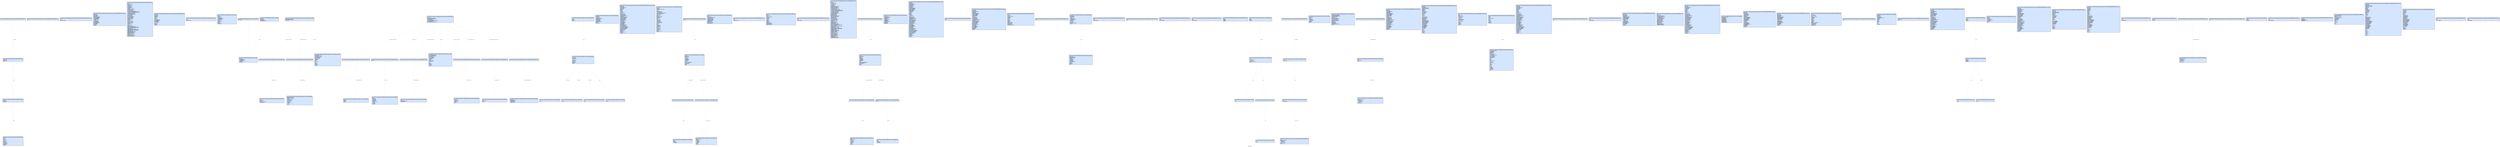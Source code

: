 digraph EntityGraph {
  compound=true;
    bgcolor="white"; 
    fontcolor="black"; fontname="Helvetica"; fontsize="10.0"; 
    ranksep="equally"; 
    label="Entity Graph"; 
    URL="http://tools.hibernate.org";
  edge [
        color="lightgrey", 
        fontcolor="black", 
        fontname="Helvetica", 
        fontsize="8.0",         
        labelangle=-25.0, 
        labeldistance=1.5
        ];
  node [
       fontcolor="black",
       fontname="Helvetica", 
       fontsize="10.0", 
       shape=record, 
       fillcolor="#D4E5FE", 
       style="solid,filled"];

  /* Node com.hack23.cia.model.external.val.partier.impl.SwedenPoliticalParty */
  com_dot_hack23_dot_cia_dot_model_dot_external_dot_val_dot_partier_dot_impl_dot_SwedenPoliticalParty [ label = "{ com\.hack23\.cia\.model\.external\.val\.partier\.impl\.SwedenPoliticalParty| address\l city\l coAddress\l email\l faxNumber\l partyId\l partyName\l phoneNumber\l postCode\l registeredDate\l shortCode\l website\l }", URL="com/hack23/cia/model/external/val/partier/impl/SwedenPoliticalParty.html" ]
  /* Subclass edges for com.hack23.cia.model.external.val.partier.impl.SwedenPoliticalParty */
  
  /* Property edges/nodes for com_dot_hack23_dot_cia_dot_model_dot_external_dot_val_dot_partier_dot_impl_dot_SwedenPoliticalParty */
     
     
     
     
     
     
     
     
     
     
     
     
  /* Node com.hack23.cia.model.internal.application.data.document.impl.ViewRiksdagenDocumentTypeDailySummary */
  com_dot_hack23_dot_cia_dot_model_dot_internal_dot_application_dot_data_dot_document_dot_impl_dot_ViewRiksdagenDocumentTypeDailySummary [ label = "{ com\.hack23\.cia\.model\.internal\.application\.data\.document\.impl\.ViewRiksdagenDocumentTypeDailySummary| total\l }", URL="com/hack23/cia/model/internal/application/data/document/impl/ViewRiksdagenDocumentTypeDailySummary.html" ]
  /* Subclass edges for com.hack23.cia.model.internal.application.data.document.impl.ViewRiksdagenDocumentTypeDailySummary */
  
  /* Property edges/nodes for com_dot_hack23_dot_cia_dot_model_dot_internal_dot_application_dot_data_dot_document_dot_impl_dot_ViewRiksdagenDocumentTypeDailySummary */
     
  /* Node com.hack23.cia.model.external.val.partier.impl.SwedenElectionTypeContainerElement */
  com_dot_hack23_dot_cia_dot_model_dot_external_dot_val_dot_partier_dot_impl_dot_SwedenElectionTypeContainerElement [ label = "{ com\.hack23\.cia\.model\.external\.val\.partier\.impl\.SwedenElectionTypeContainerElement| }", URL="com/hack23/cia/model/external/val/partier/impl/SwedenElectionTypeContainerElement.html" ]
  /* Subclass edges for com.hack23.cia.model.external.val.partier.impl.SwedenElectionTypeContainerElement */
  
  /* Property edges/nodes for com_dot_hack23_dot_cia_dot_model_dot_external_dot_val_dot_partier_dot_impl_dot_SwedenElectionTypeContainerElement */
     com_dot_hack23_dot_cia_dot_model_dot_external_dot_val_dot_partier_dot_impl_dot_SwedenElectionTypeContainerElement -> com_dot_hack23_dot_cia_dot_model_dot_external_dot_val_dot_partier_dot_impl_dot_SwedenElectionType [ 
        label="electionTypes" 
        ]
     
  /* Node com.hack23.cia.model.internal.application.data.impl.ViewApplicationActionEventPageElementDailySummary */
  com_dot_hack23_dot_cia_dot_model_dot_internal_dot_application_dot_data_dot_impl_dot_ViewApplicationActionEventPageElementDailySummary [ label = "{ com\.hack23\.cia\.model\.internal\.application\.data\.impl\.ViewApplicationActionEventPageElementDailySummary| hits\l rank\l rankPercentage\l }", URL="com/hack23/cia/model/internal/application/data/impl/ViewApplicationActionEventPageElementDailySummary.html" ]
  /* Subclass edges for com.hack23.cia.model.internal.application.data.impl.ViewApplicationActionEventPageElementDailySummary */
  
  /* Property edges/nodes for com_dot_hack23_dot_cia_dot_model_dot_internal_dot_application_dot_data_dot_impl_dot_ViewApplicationActionEventPageElementDailySummary */
     
     
     
  /* Node com.hack23.cia.model.internal.application.data.committee.impl.ViewRiksdagenVoteDataBallotSummaryAnnual */
  com_dot_hack23_dot_cia_dot_model_dot_internal_dot_application_dot_data_dot_committee_dot_impl_dot_ViewRiksdagenVoteDataBallotSummaryAnnual [ label = "{ com\.hack23\.cia\.model\.internal\.application\.data\.committee\.impl\.ViewRiksdagenVoteDataBallotSummaryAnnual| absentVotes\l abstainVotes\l approvedBallots\l avgBornYear\l avgPercentageAbsent\l avgPercentageAbstain\l avgPercentageMale\l avgPercentageNo\l avgPercentageYes\l noVotes\l numberBallots\l percentageAbsent\l percentageAbstain\l percentageApproved\l percentageNo\l percentageYes\l totalVotes\l yesVotes\l }", URL="com/hack23/cia/model/internal/application/data/committee/impl/ViewRiksdagenVoteDataBallotSummaryAnnual.html" ]
  /* Subclass edges for com.hack23.cia.model.internal.application.data.committee.impl.ViewRiksdagenVoteDataBallotSummaryAnnual */
  
  /* Property edges/nodes for com_dot_hack23_dot_cia_dot_model_dot_internal_dot_application_dot_data_dot_committee_dot_impl_dot_ViewRiksdagenVoteDataBallotSummaryAnnual */
     
     
     
     
     
     
     
     
     
     
     
     
     
     
     
     
     
     
  /* Node com.hack23.cia.model.internal.application.data.politician.impl.ViewRiksdagenPolitician */
  com_dot_hack23_dot_cia_dot_model_dot_internal_dot_application_dot_data_dot_politician_dot_impl_dot_ViewRiksdagenPolitician [ label = "{ com\.hack23\.cia\.model\.internal\.application\.data\.politician\.impl\.ViewRiksdagenPolitician| active\l activeCommittee\l activeEu\l activeGovernment\l activeParliament\l activeParty\l activeSpeaker\l averageDocsPerYear\l bornYear\l collaborationPercentage\l committeeMotions\l currentAssignments\l currentCommitteeAssignments\l currentCommitteeLeadershipAssignments\l currentCommitteeSubstituteAssignments\l currentMinistryAssignments\l currentPartyAssignments\l currentSpeakerAssignments\l docActivityLevel\l docActivityProfile\l documentTypesString\l documentYearsActive\l documentsLastYear\l firstAssignmentDate\l firstDocumentDate\l firstName\l followUpMotions\l gender\l individualMotions\l lastAssignmentDate\l lastDocumentDate\l lastName\l multiPartyMotions\l party\l partyMotions\l totalAssignments\l totalCommitteeAssignments\l totalCommitteeLeadershipAssignments\l totalCommitteeSubstituteAssignments\l totalDaysServed\l totalDaysServedCommittee\l totalDaysServedCommitteeLeadership\l totalDaysServedCommitteeSubstitute\l totalDaysServedEu\l totalDaysServedGovernment\l totalDaysServedParliament\l totalDaysServedParty\l totalDaysServedSpeaker\l totalDocuments\l totalMinistryAssignments\l totalPartyAssignments\l totalSpeakerAssignments\l }", URL="com/hack23/cia/model/internal/application/data/politician/impl/ViewRiksdagenPolitician.html" ]
  /* Subclass edges for com.hack23.cia.model.internal.application.data.politician.impl.ViewRiksdagenPolitician */
  
  /* Property edges/nodes for com_dot_hack23_dot_cia_dot_model_dot_internal_dot_application_dot_data_dot_politician_dot_impl_dot_ViewRiksdagenPolitician */
     
     
     
     
     
     
     
     
     
     
     
     
     
     
     
     
     
     
     
     
     
     
     
     
     
     
     
     
     
     
     
     
     
     
     
     
     
     
     
     
     
     
     
     
     
     
     
     
     
     
     
     
  /* Node com.hack23.cia.model.internal.application.data.committee.impl.ViewRiksdagenVoteDataBallotSummary */
  com_dot_hack23_dot_cia_dot_model_dot_internal_dot_application_dot_data_dot_committee_dot_impl_dot_ViewRiksdagenVoteDataBallotSummary [ label = "{ com\.hack23\.cia\.model\.internal\.application\.data\.committee\.impl\.ViewRiksdagenVoteDataBallotSummary| absentVotes\l abstainVotes\l approved\l avgBornYear\l ballotType\l label\l noVotes\l noWinner\l percentageAbsent\l percentageAbstain\l percentageMale\l percentageNo\l percentageYes\l rm\l totalVotes\l voteDate\l yesVotes\l }", URL="com/hack23/cia/model/internal/application/data/committee/impl/ViewRiksdagenVoteDataBallotSummary.html" ]
  /* Subclass edges for com.hack23.cia.model.internal.application.data.committee.impl.ViewRiksdagenVoteDataBallotSummary */
  
  /* Property edges/nodes for com_dot_hack23_dot_cia_dot_model_dot_internal_dot_application_dot_data_dot_committee_dot_impl_dot_ViewRiksdagenVoteDataBallotSummary */
     
     
     
     
     
     
     
     
     
     
     
     
     
     
     
     
     
  /* Node com.hack23.cia.model.internal.application.data.impl.ViewApplicationActionEventPageAnnualSummary */
  com_dot_hack23_dot_cia_dot_model_dot_internal_dot_application_dot_data_dot_impl_dot_ViewApplicationActionEventPageAnnualSummary [ label = "{ com\.hack23\.cia\.model\.internal\.application\.data\.impl\.ViewApplicationActionEventPageAnnualSummary| hits\l rank\l rankPercentage\l }", URL="com/hack23/cia/model/internal/application/data/impl/ViewApplicationActionEventPageAnnualSummary.html" ]
  /* Subclass edges for com.hack23.cia.model.internal.application.data.impl.ViewApplicationActionEventPageAnnualSummary */
  
  /* Property edges/nodes for com_dot_hack23_dot_cia_dot_model_dot_internal_dot_application_dot_data_dot_impl_dot_ViewApplicationActionEventPageAnnualSummary */
     
     
     
  /* Node com.hack23.cia.model.internal.application.user.impl.UserAccount */
  com_dot_hack23_dot_cia_dot_model_dot_internal_dot_application_dot_user_dot_impl_dot_UserAccount [ label = "{ com\.hack23\.cia\.model\.internal\.application\.user\.impl\.UserAccount| country\l createdDate\l email\l modelObjectId\l modelObjectVersion\l numberOfVisits\l userEmailStatus\l userId\l userLockStatus\l userRole\l userType\l username\l userpassword\l }", URL="com/hack23/cia/model/internal/application/user/impl/UserAccount.html" ]
  /* Subclass edges for com.hack23.cia.model.internal.application.user.impl.UserAccount */
  
  /* Property edges/nodes for com_dot_hack23_dot_cia_dot_model_dot_internal_dot_application_dot_user_dot_impl_dot_UserAccount */
     
     
     
     
     
     
     
     
     
     
     
     
     
     
  /* Node com.hack23.cia.model.internal.application.system.impl.DomainPortal */
  com_dot_hack23_dot_cia_dot_model_dot_internal_dot_application_dot_system_dot_impl_dot_DomainPortal [ label = "{ com\.hack23\.cia\.model\.internal\.application\.system\.impl\.DomainPortal| domainName\l }", URL="com/hack23/cia/model/internal/application/system/impl/DomainPortal.html" ]
  /* Subclass edges for com.hack23.cia.model.internal.application.system.impl.DomainPortal */
  
  /* Property edges/nodes for com_dot_hack23_dot_cia_dot_model_dot_internal_dot_application_dot_system_dot_impl_dot_DomainPortal */
     
  /* Node com.hack23.cia.model.external.riksdagen.utskottsforslag.impl.CommitteeProposalComponentData */
  com_dot_hack23_dot_cia_dot_model_dot_external_dot_riksdagen_dot_utskottsforslag_dot_impl_dot_CommitteeProposalComponentData [ label = "{ com\.hack23\.cia\.model\.external\.riksdagen\.utskottsforslag\.impl\.CommitteeProposalComponentData| againstProposalContainer\l committeeProposalContainer\l document\l }", URL="com/hack23/cia/model/external/riksdagen/utskottsforslag/impl/CommitteeProposalComponentData.html" ]
  /* Subclass edges for com.hack23.cia.model.external.riksdagen.utskottsforslag.impl.CommitteeProposalComponentData */
  
  /* Property edges/nodes for com_dot_hack23_dot_cia_dot_model_dot_external_dot_riksdagen_dot_utskottsforslag_dot_impl_dot_CommitteeProposalComponentData */
     com_dot_hack23_dot_cia_dot_model_dot_external_dot_riksdagen_dot_utskottsforslag_dot_impl_dot_CommitteeProposalComponentData -> com_dot_hack23_dot_cia_dot_model_dot_external_dot_riksdagen_dot_utskottsforslag_dot_impl_dot_AgainstProposalContainer [ 
        label="againstProposalContainer" 
        ]
     
     com_dot_hack23_dot_cia_dot_model_dot_external_dot_riksdagen_dot_utskottsforslag_dot_impl_dot_CommitteeProposalComponentData -> com_dot_hack23_dot_cia_dot_model_dot_external_dot_riksdagen_dot_utskottsforslag_dot_impl_dot_CommitteeProposalContainer [ 
        label="committeeProposalContainer" 
        ]
     
     com_dot_hack23_dot_cia_dot_model_dot_external_dot_riksdagen_dot_utskottsforslag_dot_impl_dot_CommitteeProposalComponentData -> com_dot_hack23_dot_cia_dot_model_dot_external_dot_riksdagen_dot_utskottsforslag_dot_impl_dot_CommitteeDocumentData [ 
        label="document" 
        ]
     
  /* Node com.hack23.cia.model.external.riksdagen.dokumentstatus.impl.DocumentPersonReferenceData */
  com_dot_hack23_dot_cia_dot_model_dot_external_dot_riksdagen_dot_dokumentstatus_dot_impl_dot_DocumentPersonReferenceData [ label = "{ com\.hack23\.cia\.model\.external\.riksdagen\.dokumentstatus\.impl\.DocumentPersonReferenceData| orderNumber\l partyShortCode\l personReferenceId\l referenceName\l roleDescription\l }", URL="com/hack23/cia/model/external/riksdagen/dokumentstatus/impl/DocumentPersonReferenceData.html" ]
  /* Subclass edges for com.hack23.cia.model.external.riksdagen.dokumentstatus.impl.DocumentPersonReferenceData */
  
  /* Property edges/nodes for com_dot_hack23_dot_cia_dot_model_dot_external_dot_riksdagen_dot_dokumentstatus_dot_impl_dot_DocumentPersonReferenceData */
     
     
     
     
     
  /* Node com.hack23.cia.model.external.riksdagen.dokumentstatus.impl.DocumentProposalData */
  com_dot_hack23_dot_cia_dot_model_dot_external_dot_riksdagen_dot_dokumentstatus_dot_impl_dot_DocumentProposalData [ label = "{ com\.hack23\.cia\.model\.external\.riksdagen\.dokumentstatus\.impl\.DocumentProposalData| chamber\l committee\l decisionType\l designation\l processedIn\l proposalNumber\l wording\l wording2\l wording3\l wording4\l }", URL="com/hack23/cia/model/external/riksdagen/dokumentstatus/impl/DocumentProposalData.html" ]
  /* Subclass edges for com.hack23.cia.model.external.riksdagen.dokumentstatus.impl.DocumentProposalData */
  
  /* Property edges/nodes for com_dot_hack23_dot_cia_dot_model_dot_external_dot_riksdagen_dot_dokumentstatus_dot_impl_dot_DocumentProposalData */
     
     
     
     
     
     
     
     
     
     
  /* Node com.hack23.cia.model.external.worldbank.countries.impl.CountriesElement */
  com_dot_hack23_dot_cia_dot_model_dot_external_dot_worldbank_dot_countries_dot_impl_dot_CountriesElement [ label = "{ com\.hack23\.cia\.model\.external\.worldbank\.countries\.impl\.CountriesElement| page\l pages\l perPage\l total\l }", URL="com/hack23/cia/model/external/worldbank/countries/impl/CountriesElement.html" ]
  /* Subclass edges for com.hack23.cia.model.external.worldbank.countries.impl.CountriesElement */
  
  /* Property edges/nodes for com_dot_hack23_dot_cia_dot_model_dot_external_dot_worldbank_dot_countries_dot_impl_dot_CountriesElement */
     com_dot_hack23_dot_cia_dot_model_dot_external_dot_worldbank_dot_countries_dot_impl_dot_CountriesElement -> com_dot_hack23_dot_cia_dot_model_dot_external_dot_worldbank_dot_countries_dot_impl_dot_CountryElement [ 
        label="country" 
        ]
     
     
     
     
     
  /* Node com.hack23.cia.model.internal.application.system.impl.LanguageContentData */
  com_dot_hack23_dot_cia_dot_model_dot_internal_dot_application_dot_system_dot_impl_dot_LanguageContentData [ label = "{ com\.hack23\.cia\.model\.internal\.application\.system\.impl\.LanguageContentData| createdDate\l fromLanguage\l keyGroup\l languageContentType\l languageValue\l lastModifiedDate\l locationContext\l modelObjectId\l modelObjectVersion\l refKey\l toLanguage\l }", URL="com/hack23/cia/model/internal/application/system/impl/LanguageContentData.html" ]
  /* Subclass edges for com.hack23.cia.model.internal.application.system.impl.LanguageContentData */
  
  /* Property edges/nodes for com_dot_hack23_dot_cia_dot_model_dot_internal_dot_application_dot_system_dot_impl_dot_LanguageContentData */
     
     
     
     
     
     
     
     
     
     
     
  /* Node com.hack23.cia.model.external.riksdagen.dokumentstatus.impl.DocumentDetailData */
  com_dot_hack23_dot_cia_dot_model_dot_external_dot_riksdagen_dot_dokumentstatus_dot_impl_dot_DocumentDetailData [ label = "{ com\.hack23\.cia\.model\.external\.riksdagen\.dokumentstatus\.impl\.DocumentDetailData| code\l detailName\l text\l }", URL="com/hack23/cia/model/external/riksdagen/dokumentstatus/impl/DocumentDetailData.html" ]
  /* Subclass edges for com.hack23.cia.model.external.riksdagen.dokumentstatus.impl.DocumentDetailData */
  
  /* Property edges/nodes for com_dot_hack23_dot_cia_dot_model_dot_external_dot_riksdagen_dot_dokumentstatus_dot_impl_dot_DocumentDetailData */
     
     
     
  /* Node com.hack23.cia.model.internal.application.data.committee.impl.ViewRiksdagenVoteDataBallotPoliticianSummaryAnnual */
  com_dot_hack23_dot_cia_dot_model_dot_internal_dot_application_dot_data_dot_committee_dot_impl_dot_ViewRiksdagenVoteDataBallotPoliticianSummaryAnnual [ label = "{ com\.hack23\.cia\.model\.internal\.application\.data\.committee\.impl\.ViewRiksdagenVoteDataBallotPoliticianSummaryAnnual| absentVotes\l abstainVotes\l approvedPercentage\l approvedTotal\l avgBornYear\l bornYear\l firstName\l gender\l lastName\l noVotes\l numberBallots\l party\l partyAbsentVotes\l partyAbstainVotes\l partyAvgBornYear\l partyAvgPercentageMale\l partyNoVotes\l partyPercentageAbsent\l partyPercentageAbstain\l partyPercentageNo\l partyPercentageYes\l partyTotalVotes\l partyWonPercentage\l partyWonTotal\l partyYesVotes\l percentageAbsent\l percentageAbstain\l percentageNo\l percentageYes\l politicianAbsentVotes\l politicianAbstainVotes\l politicianNoVotes\l politicianPercentageAbsent\l politicianPercentageAbstain\l politicianPercentageNo\l politicianPercentageYes\l politicianYesVotes\l rebelPercentage\l rebelTotal\l totalVotes\l wonPercentage\l wonTotal\l yesVotes\l }", URL="com/hack23/cia/model/internal/application/data/committee/impl/ViewRiksdagenVoteDataBallotPoliticianSummaryAnnual.html" ]
  /* Subclass edges for com.hack23.cia.model.internal.application.data.committee.impl.ViewRiksdagenVoteDataBallotPoliticianSummaryAnnual */
  
  /* Property edges/nodes for com_dot_hack23_dot_cia_dot_model_dot_internal_dot_application_dot_data_dot_committee_dot_impl_dot_ViewRiksdagenVoteDataBallotPoliticianSummaryAnnual */
     
     
     
     
     
     
     
     
     
     
     
     
     
     
     
     
     
     
     
     
     
     
     
     
     
     
     
     
     
     
     
     
     
     
     
     
     
     
     
     
     
     
     
  /* Node com.hack23.cia.model.internal.application.data.party.impl.ViewRiksdagenPartyMember */
  com_dot_hack23_dot_cia_dot_model_dot_internal_dot_application_dot_data_dot_party_dot_impl_dot_ViewRiksdagenPartyMember [ label = "{ com\.hack23\.cia\.model\.internal\.application\.data\.party\.impl\.ViewRiksdagenPartyMember| activityLevel\l address\l averageDocumentsPerYear\l bornYear\l city\l coAddress\l collaborativeMotions\l committeeMotions\l crossPartyDocumentPercentage\l documentQualityRating\l electionRegion\l email\l faxNumber\l firstDocumentDate\l firstName\l followUpMotions\l gender\l hangarGuid\l hjid\l imageUrl192\l imageUrl80\l imageUrlMax\l individualMotions\l lastDocumentDate\l lastName\l party\l partyId\l partyMotions\l partyName\l personUrlXml\l phoneNumber\l place\l postCode\l registeredDate\l shortCode\l status\l totalDocuments\l website\l }", URL="com/hack23/cia/model/internal/application/data/party/impl/ViewRiksdagenPartyMember.html" ]
  /* Subclass edges for com.hack23.cia.model.internal.application.data.party.impl.ViewRiksdagenPartyMember */
  
  /* Property edges/nodes for com_dot_hack23_dot_cia_dot_model_dot_internal_dot_application_dot_data_dot_party_dot_impl_dot_ViewRiksdagenPartyMember */
     
     
     
     
     
     
     
     
     
     
     
     
     
     
     
     
     
     
     
     
     
     
     
     
     
     
     
     
     
     
     
     
     
     
     
     
     
     
  /* Node com.hack23.cia.model.external.riksdagen.person.impl.DetailData */
  com_dot_hack23_dot_cia_dot_model_dot_external_dot_riksdagen_dot_person_dot_impl_dot_DetailData [ label = "{ com\.hack23\.cia\.model\.external\.riksdagen\.person\.impl\.DetailData| code\l detail\l detailType\l intressentId\l }", URL="com/hack23/cia/model/external/riksdagen/person/impl/DetailData.html" ]
  /* Subclass edges for com.hack23.cia.model.external.riksdagen.person.impl.DetailData */
  
  /* Property edges/nodes for com_dot_hack23_dot_cia_dot_model_dot_external_dot_riksdagen_dot_person_dot_impl_dot_DetailData */
     
     
     
     
  /* Node com.hack23.cia.model.external.riksdagen.dokumentstatus.impl.DocumentAttachmentContainer */
  com_dot_hack23_dot_cia_dot_model_dot_external_dot_riksdagen_dot_dokumentstatus_dot_impl_dot_DocumentAttachmentContainer [ label = "{ com\.hack23\.cia\.model\.external\.riksdagen\.dokumentstatus\.impl\.DocumentAttachmentContainer| }", URL="com/hack23/cia/model/external/riksdagen/dokumentstatus/impl/DocumentAttachmentContainer.html" ]
  /* Subclass edges for com.hack23.cia.model.external.riksdagen.dokumentstatus.impl.DocumentAttachmentContainer */
  
  /* Property edges/nodes for com_dot_hack23_dot_cia_dot_model_dot_external_dot_riksdagen_dot_dokumentstatus_dot_impl_dot_DocumentAttachmentContainer */
     com_dot_hack23_dot_cia_dot_model_dot_external_dot_riksdagen_dot_dokumentstatus_dot_impl_dot_DocumentAttachmentContainer -> com_dot_hack23_dot_cia_dot_model_dot_external_dot_riksdagen_dot_dokumentstatus_dot_impl_dot_DocumentAttachment [ 
        label="documentAttachmentList" 
        ]
     
  /* Node com.hack23.cia.model.internal.application.data.ministry.impl.ViewRiksdagenMinistry */
  com_dot_hack23_dot_cia_dot_model_dot_internal_dot_application_dot_data_dot_ministry_dot_impl_dot_ViewRiksdagenMinistry [ label = "{ com\.hack23\.cia\.model\.internal\.application\.data\.ministry\.impl\.ViewRiksdagenMinistry| active\l activityLevel\l avgDocumentsPerMember\l currentMemberSize\l documentsLastYear\l firstAssignmentDate\l lastAssignmentDate\l totalAssignments\l totalDaysServed\l totalDocuments\l totalGovernmentBills\l totalPropositions\l }", URL="com/hack23/cia/model/internal/application/data/ministry/impl/ViewRiksdagenMinistry.html" ]
  /* Subclass edges for com.hack23.cia.model.internal.application.data.ministry.impl.ViewRiksdagenMinistry */
  
  /* Property edges/nodes for com_dot_hack23_dot_cia_dot_model_dot_internal_dot_application_dot_data_dot_ministry_dot_impl_dot_ViewRiksdagenMinistry */
     
     
     
     
     
     
     
     
     
     
     
     
  /* Node com.hack23.cia.model.internal.application.system.impl.Agency */
  com_dot_hack23_dot_cia_dot_model_dot_internal_dot_application_dot_system_dot_impl_dot_Agency [ label = "{ com\.hack23\.cia\.model\.internal\.application\.system\.impl\.Agency| agencyName\l description\l modelObjectId\l modelObjectVersion\l }", URL="com/hack23/cia/model/internal/application/system/impl/Agency.html" ]
  /* Subclass edges for com.hack23.cia.model.internal.application.system.impl.Agency */
  
  /* Property edges/nodes for com_dot_hack23_dot_cia_dot_model_dot_internal_dot_application_dot_system_dot_impl_dot_Agency */
     
     
     
     
     com_dot_hack23_dot_cia_dot_model_dot_internal_dot_application_dot_system_dot_impl_dot_Agency -> com_dot_hack23_dot_cia_dot_model_dot_internal_dot_application_dot_system_dot_impl_dot_Portal [ 
        label="portals" 
        ]
     
  /* Node com.hack23.cia.model.internal.application.data.impl.ViewApplicationActionEventPageModeHourlySummary */
  com_dot_hack23_dot_cia_dot_model_dot_internal_dot_application_dot_data_dot_impl_dot_ViewApplicationActionEventPageModeHourlySummary [ label = "{ com\.hack23\.cia\.model\.internal\.application\.data\.impl\.ViewApplicationActionEventPageModeHourlySummary| hits\l rank\l rankPercentage\l }", URL="com/hack23/cia/model/internal/application/data/impl/ViewApplicationActionEventPageModeHourlySummary.html" ]
  /* Subclass edges for com.hack23.cia.model.internal.application.data.impl.ViewApplicationActionEventPageModeHourlySummary */
  
  /* Property edges/nodes for com_dot_hack23_dot_cia_dot_model_dot_internal_dot_application_dot_data_dot_impl_dot_ViewApplicationActionEventPageModeHourlySummary */
     
     
     
  /* Node com.hack23.cia.model.internal.application.data.ministry.impl.ViewRiksdagenGovermentRoleMember */
  com_dot_hack23_dot_cia_dot_model_dot_internal_dot_application_dot_data_dot_ministry_dot_impl_dot_ViewRiksdagenGovermentRoleMember [ label = "{ com\.hack23\.cia\.model\.internal\.application\.data\.ministry\.impl\.ViewRiksdagenGovermentRoleMember| active\l activityLevel\l detail\l documentsLastYear\l firstName\l fromDate\l lastName\l party\l personId\l roleCode\l roleType\l toDate\l totalDaysServed\l totalDocuments\l totalGovernmentBills\l totalPropositions\l }", URL="com/hack23/cia/model/internal/application/data/ministry/impl/ViewRiksdagenGovermentRoleMember.html" ]
  /* Subclass edges for com.hack23.cia.model.internal.application.data.ministry.impl.ViewRiksdagenGovermentRoleMember */
  
  /* Property edges/nodes for com_dot_hack23_dot_cia_dot_model_dot_internal_dot_application_dot_data_dot_ministry_dot_impl_dot_ViewRiksdagenGovermentRoleMember */
     
     
     
     
     
     
     
     
     
     
     
     
     
     
     
     
  /* Node com.hack23.cia.model.internal.application.data.impl.ViewApplicationActionEventPageElementHourlySummary */
  com_dot_hack23_dot_cia_dot_model_dot_internal_dot_application_dot_data_dot_impl_dot_ViewApplicationActionEventPageElementHourlySummary [ label = "{ com\.hack23\.cia\.model\.internal\.application\.data\.impl\.ViewApplicationActionEventPageElementHourlySummary| hits\l rank\l rankPercentage\l }", URL="com/hack23/cia/model/internal/application/data/impl/ViewApplicationActionEventPageElementHourlySummary.html" ]
  /* Subclass edges for com.hack23.cia.model.internal.application.data.impl.ViewApplicationActionEventPageElementHourlySummary */
  
  /* Property edges/nodes for com_dot_hack23_dot_cia_dot_model_dot_internal_dot_application_dot_data_dot_impl_dot_ViewApplicationActionEventPageElementHourlySummary */
     
     
     
  /* Node com.hack23.cia.model.external.riksdagen.utskottsforslag.impl.CommitteeDocumentData */
  com_dot_hack23_dot_cia_dot_model_dot_external_dot_riksdagen_dot_utskottsforslag_dot_impl_dot_CommitteeDocumentData [ label = "{ com\.hack23\.cia\.model\.external\.riksdagen\.utskottsforslag\.impl\.CommitteeDocumentData| committeeProposalUrlXml\l createdDate\l documentStatusUrlWww\l documentStatusUrlXml\l documentUrlHtml\l documentUrlText\l endNumber\l hangarId\l label\l org\l publicDate\l rm\l status\l subTitle\l subType\l tempLabel\l title\l }", URL="com/hack23/cia/model/external/riksdagen/utskottsforslag/impl/CommitteeDocumentData.html" ]
  /* Subclass edges for com.hack23.cia.model.external.riksdagen.utskottsforslag.impl.CommitteeDocumentData */
  
  /* Property edges/nodes for com_dot_hack23_dot_cia_dot_model_dot_external_dot_riksdagen_dot_utskottsforslag_dot_impl_dot_CommitteeDocumentData */
     
     
     
     
     
     
     
     
     
     
     
     
     
     
     
     
     
  /* Node com.hack23.cia.model.internal.application.data.party.impl.ViewRiksdagenPartySummary */
  com_dot_hack23_dot_cia_dot_model_dot_internal_dot_application_dot_data_dot_party_dot_impl_dot_ViewRiksdagenPartySummary [ label = "{ com\.hack23\.cia\.model\.internal\.application\.data\.party\.impl\.ViewRiksdagenPartySummary| active\l activeCommittee\l activeEu\l activeGovernment\l activeParliament\l activeParty\l activeSpeaker\l avgCollaborationPercentage\l avgDocumentsLastYear\l avgDocumentsPerMember\l committeeFocusedMembers\l currentAssignments\l currentCommitteeAssignments\l currentCommitteeLeadershipAssignments\l currentCommitteeSubstituteAssignments\l currentMinistryAssignments\l currentPartyAssignments\l currentSpeakerAssignments\l currentlyActiveMembers\l firstAssignmentDate\l firstPartyDocument\l highActivityMembers\l highlyCollaborativeMembers\l individualFocusedMembers\l lastAssignmentDate\l lastPartyDocument\l lowActivityMembers\l mediumActivityMembers\l partyFocusedMembers\l totalActiveCommittee\l totalActiveEu\l totalActiveGovernment\l totalActiveParliament\l totalAssignments\l totalCollaborativeMotions\l totalCommitteeAssignments\l totalCommitteeLeadershipAssignments\l totalCommitteeMotions\l totalCommitteeSubstituteAssignments\l totalDaysServed\l totalDaysServedCommittee\l totalDaysServedCommitteeLeadership\l totalDaysServedCommitteeSubstitute\l totalDaysServedEu\l totalDaysServedGovernment\l totalDaysServedParliament\l totalDaysServedParty\l totalDaysServedSpeaker\l totalDocuments\l totalDocumentsLastYear\l totalFollowUpMotions\l totalIndividualMotions\l totalMinistryAssignments\l totalPartyAssignments\l totalPartyMotions\l totalSpeakerAssignments\l veryHighActivityMembers\l }", URL="com/hack23/cia/model/internal/application/data/party/impl/ViewRiksdagenPartySummary.html" ]
  /* Subclass edges for com.hack23.cia.model.internal.application.data.party.impl.ViewRiksdagenPartySummary */
  
  /* Property edges/nodes for com_dot_hack23_dot_cia_dot_model_dot_internal_dot_application_dot_data_dot_party_dot_impl_dot_ViewRiksdagenPartySummary */
     
     
     
     
     
     
     
     
     
     
     
     
     
     
     
     
     
     
     
     
     
     
     
     
     
     
     
     
     
     
     
     
     
     
     
     
     
     
     
     
     
     
     
     
     
     
     
     
     
     
     
     
     
     
     
     
     
  /* Node com.hack23.cia.model.external.val.partier.impl.SwedenElectionRegion */
  com_dot_hack23_dot_cia_dot_model_dot_external_dot_val_dot_partier_dot_impl_dot_SwedenElectionRegion [ label = "{ com\.hack23\.cia\.model\.external\.val\.partier\.impl\.SwedenElectionRegion| countyId\l municipalId\l regionName\l }", URL="com/hack23/cia/model/external/val/partier/impl/SwedenElectionRegion.html" ]
  /* Subclass edges for com.hack23.cia.model.external.val.partier.impl.SwedenElectionRegion */
  
  /* Property edges/nodes for com_dot_hack23_dot_cia_dot_model_dot_external_dot_val_dot_partier_dot_impl_dot_SwedenElectionRegion */
     
     
     com_dot_hack23_dot_cia_dot_model_dot_external_dot_val_dot_partier_dot_impl_dot_SwedenElectionRegion -> com_dot_hack23_dot_cia_dot_model_dot_external_dot_val_dot_partier_dot_impl_dot_SwedenPoliticalParty [ 
        label="parties" 
        ]
     
     
  /* Node com.hack23.cia.model.external.riksdagen.personlista.impl.DetailElement */
  com_dot_hack23_dot_cia_dot_model_dot_external_dot_riksdagen_dot_personlista_dot_impl_dot_DetailElement [ label = "{ com\.hack23\.cia\.model\.external\.riksdagen\.personlista\.impl\.DetailElement| code\l detail\l detailType\l intressentId\l }", URL="com/hack23/cia/model/external/riksdagen/personlista/impl/DetailElement.html" ]
  /* Subclass edges for com.hack23.cia.model.external.riksdagen.personlista.impl.DetailElement */
  
  /* Property edges/nodes for com_dot_hack23_dot_cia_dot_model_dot_external_dot_riksdagen_dot_personlista_dot_impl_dot_DetailElement */
     
     
     
     
  /* Node com.hack23.cia.model.internal.application.system.impl.ApplicationConfiguration */
  com_dot_hack23_dot_cia_dot_model_dot_internal_dot_application_dot_system_dot_impl_dot_ApplicationConfiguration [ label = "{ com\.hack23\.cia\.model\.internal\.application\.system\.impl\.ApplicationConfiguration| component\l componentDescription\l componentTitle\l configDescription\l configTitle\l configurationGroup\l createdDate\l modelObjectId\l modelObjectVersion\l propertyId\l propertyValue\l updatedDate\l }", URL="com/hack23/cia/model/internal/application/system/impl/ApplicationConfiguration.html" ]
  /* Subclass edges for com.hack23.cia.model.internal.application.system.impl.ApplicationConfiguration */
  
  /* Property edges/nodes for com_dot_hack23_dot_cia_dot_model_dot_internal_dot_application_dot_system_dot_impl_dot_ApplicationConfiguration */
     
     
     
     
     
     
     
     
     
     
     
     
  /* Node com.hack23.cia.model.external.riksdagen.dokumentstatus.impl.DocumentProposalContainer */
  com_dot_hack23_dot_cia_dot_model_dot_external_dot_riksdagen_dot_dokumentstatus_dot_impl_dot_DocumentProposalContainer [ label = "{ com\.hack23\.cia\.model\.external\.riksdagen\.dokumentstatus\.impl\.DocumentProposalContainer| proposal\l }", URL="com/hack23/cia/model/external/riksdagen/dokumentstatus/impl/DocumentProposalContainer.html" ]
  /* Subclass edges for com.hack23.cia.model.external.riksdagen.dokumentstatus.impl.DocumentProposalContainer */
  
  /* Property edges/nodes for com_dot_hack23_dot_cia_dot_model_dot_external_dot_riksdagen_dot_dokumentstatus_dot_impl_dot_DocumentProposalContainer */
     com_dot_hack23_dot_cia_dot_model_dot_external_dot_riksdagen_dot_dokumentstatus_dot_impl_dot_DocumentProposalContainer -> com_dot_hack23_dot_cia_dot_model_dot_external_dot_riksdagen_dot_dokumentstatus_dot_impl_dot_DocumentProposalData [ 
        label="proposal" 
        ]
     
  /* Node com.hack23.cia.model.internal.application.data.committee.impl.ViewRiksdagenVoteDataBallotPoliticianSummaryDaily */
  com_dot_hack23_dot_cia_dot_model_dot_internal_dot_application_dot_data_dot_committee_dot_impl_dot_ViewRiksdagenVoteDataBallotPoliticianSummaryDaily [ label = "{ com\.hack23\.cia\.model\.internal\.application\.data\.committee\.impl\.ViewRiksdagenVoteDataBallotPoliticianSummaryDaily| absentVotes\l abstainVotes\l approvedPercentage\l approvedTotal\l avgAbsentVotes\l avgAbstainVotes\l avgBornYear\l avgNoVotes\l avgPercentageAbsent\l avgPercentageAbstain\l avgPercentageMale\l avgPercentageNo\l avgPercentageYes\l avgTotalVotes\l avgYesVotes\l bornYear\l firstName\l gender\l lastName\l noVotes\l numberBallots\l party\l partyAbsentVotes\l partyAbstainVotes\l partyAvgBornYear\l partyAvgPercentageMale\l partyNoVotes\l partyPercentageAbsent\l partyPercentageAbstain\l partyPercentageNo\l partyPercentageYes\l partyTotalVotes\l partyWonPercentage\l partyWonTotal\l partyYesVotes\l percentageAbsent\l percentageAbstain\l percentageApproved\l percentageNo\l percentageYes\l politicianAbsentVotes\l politicianAbstainVotes\l politicianNoVotes\l politicianPercentageAbsent\l politicianPercentageAbstain\l politicianPercentageNo\l politicianPercentageYes\l politicianYesVotes\l rebelPercentage\l rebelTotal\l totalVotes\l wonPercentage\l wonTotal\l yesVotes\l }", URL="com/hack23/cia/model/internal/application/data/committee/impl/ViewRiksdagenVoteDataBallotPoliticianSummaryDaily.html" ]
  /* Subclass edges for com.hack23.cia.model.internal.application.data.committee.impl.ViewRiksdagenVoteDataBallotPoliticianSummaryDaily */
  
  /* Property edges/nodes for com_dot_hack23_dot_cia_dot_model_dot_internal_dot_application_dot_data_dot_committee_dot_impl_dot_ViewRiksdagenVoteDataBallotPoliticianSummaryDaily */
     
     
     
     
     
     
     
     
     
     
     
     
     
     
     
     
     
     
     
     
     
     
     
     
     
     
     
     
     
     
     
     
     
     
     
     
     
     
     
     
     
     
     
     
     
     
     
     
     
     
     
     
     
     
  /* Node com.hack23.cia.model.external.riksdagen.documentcontent.impl.DocumentContentData */
  com_dot_hack23_dot_cia_dot_model_dot_external_dot_riksdagen_dot_documentcontent_dot_impl_dot_DocumentContentData [ label = "{ com\.hack23\.cia\.model\.external\.riksdagen\.documentcontent\.impl\.DocumentContentData| content\l id\l }", URL="com/hack23/cia/model/external/riksdagen/documentcontent/impl/DocumentContentData.html" ]
  /* Subclass edges for com.hack23.cia.model.external.riksdagen.documentcontent.impl.DocumentContentData */
  
  /* Property edges/nodes for com_dot_hack23_dot_cia_dot_model_dot_external_dot_riksdagen_dot_documentcontent_dot_impl_dot_DocumentContentData */
     
     
  /* Node com.hack23.cia.model.internal.application.data.committee.impl.ViewRiksdagenVoteDataBallotPartySummaryAnnual */
  com_dot_hack23_dot_cia_dot_model_dot_internal_dot_application_dot_data_dot_committee_dot_impl_dot_ViewRiksdagenVoteDataBallotPartySummaryAnnual [ label = "{ com\.hack23\.cia\.model\.internal\.application\.data\.committee\.impl\.ViewRiksdagenVoteDataBallotPartySummaryAnnual| absentVotes\l abstainVotes\l approvedPercentage\l approvedTotal\l avgBornYear\l avgPercentageAbsent\l avgPercentageAbstain\l avgPercentageMale\l avgPercentageNo\l avgPercentageYes\l noVotes\l numberBallots\l partyAbsentVotes\l partyAbstainVotes\l partyAvgBornYear\l partyAvgPercentageMale\l partyNoVotes\l partyPercentageAbsent\l partyPercentageAbstain\l partyPercentageNo\l partyPercentageYes\l partyTotalVotes\l partyWonPercentage\l partyWonTotal\l partyYesVotes\l percentageAbsent\l percentageAbstain\l percentageNo\l percentageYes\l totalVotes\l yesVotes\l }", URL="com/hack23/cia/model/internal/application/data/committee/impl/ViewRiksdagenVoteDataBallotPartySummaryAnnual.html" ]
  /* Subclass edges for com.hack23.cia.model.internal.application.data.committee.impl.ViewRiksdagenVoteDataBallotPartySummaryAnnual */
  
  /* Property edges/nodes for com_dot_hack23_dot_cia_dot_model_dot_internal_dot_application_dot_data_dot_committee_dot_impl_dot_ViewRiksdagenVoteDataBallotPartySummaryAnnual */
     
     
     
     
     
     
     
     
     
     
     
     
     
     
     
     
     
     
     
     
     
     
     
     
     
     
     
     
     
     
     
  /* Node com.hack23.cia.model.internal.application.data.party.impl.ViewRiksdagenPartyRoleMember */
  com_dot_hack23_dot_cia_dot_model_dot_internal_dot_application_dot_data_dot_party_dot_impl_dot_ViewRiksdagenPartyRoleMember [ label = "{ com\.hack23\.cia\.model\.internal\.application\.data\.party\.impl\.ViewRiksdagenPartyRoleMember| active\l activityLevel\l detail\l documentsLastYear\l firstName\l fromDate\l lastName\l party\l personId\l roleCode\l roleType\l toDate\l totalDaysServed\l totalDocuments\l totalInterpellations\l totalMotions\l totalWrittenQuestions\l }", URL="com/hack23/cia/model/internal/application/data/party/impl/ViewRiksdagenPartyRoleMember.html" ]
  /* Subclass edges for com.hack23.cia.model.internal.application.data.party.impl.ViewRiksdagenPartyRoleMember */
  
  /* Property edges/nodes for com_dot_hack23_dot_cia_dot_model_dot_internal_dot_application_dot_data_dot_party_dot_impl_dot_ViewRiksdagenPartyRoleMember */
     
     
     
     
     
     
     
     
     
     
     
     
     
     
     
     
     
  /* Node com.hack23.cia.model.internal.application.data.document.impl.ViewRiksdagenPoliticianDocumentDailySummary */
  com_dot_hack23_dot_cia_dot_model_dot_internal_dot_application_dot_data_dot_document_dot_impl_dot_ViewRiksdagenPoliticianDocumentDailySummary [ label = "{ com\.hack23\.cia\.model\.internal\.application\.data\.document\.impl\.ViewRiksdagenPoliticianDocumentDailySummary| total\l }", URL="com/hack23/cia/model/internal/application/data/document/impl/ViewRiksdagenPoliticianDocumentDailySummary.html" ]
  /* Subclass edges for com.hack23.cia.model.internal.application.data.document.impl.ViewRiksdagenPoliticianDocumentDailySummary */
  
  /* Property edges/nodes for com_dot_hack23_dot_cia_dot_model_dot_internal_dot_application_dot_data_dot_document_dot_impl_dot_ViewRiksdagenPoliticianDocumentDailySummary */
     
  /* Node com.hack23.cia.model.internal.application.system.impl.ApplicationSession */
  com_dot_hack23_dot_cia_dot_model_dot_internal_dot_application_dot_system_dot_impl_dot_ApplicationSession [ label = "{ com\.hack23\.cia\.model\.internal\.application\.system\.impl\.ApplicationSession| createdDate\l destroyedDate\l ipInformation\l locale\l modelObjectId\l modelObjectVersion\l operatingSystem\l screenSize\l sessionId\l sessionType\l timeZone\l userAgentInformation\l userId\l }", URL="com/hack23/cia/model/internal/application/system/impl/ApplicationSession.html" ]
  /* Subclass edges for com.hack23.cia.model.internal.application.system.impl.ApplicationSession */
  
  /* Property edges/nodes for com_dot_hack23_dot_cia_dot_model_dot_internal_dot_application_dot_system_dot_impl_dot_ApplicationSession */
     
     
     com_dot_hack23_dot_cia_dot_model_dot_internal_dot_application_dot_system_dot_impl_dot_ApplicationSession -> com_dot_hack23_dot_cia_dot_model_dot_internal_dot_application_dot_system_dot_impl_dot_ApplicationActionEvent [ 
        label="events" 
        ]
     
     
     
     
     
     
     
     
     
     
     
     
  /* Node com.hack23.cia.model.internal.application.data.impl.ViewApplicationActionEventPageModeWeeklySummary */
  com_dot_hack23_dot_cia_dot_model_dot_internal_dot_application_dot_data_dot_impl_dot_ViewApplicationActionEventPageModeWeeklySummary [ label = "{ com\.hack23\.cia\.model\.internal\.application\.data\.impl\.ViewApplicationActionEventPageModeWeeklySummary| hits\l rank\l rankPercentage\l }", URL="com/hack23/cia/model/internal/application/data/impl/ViewApplicationActionEventPageModeWeeklySummary.html" ]
  /* Subclass edges for com.hack23.cia.model.internal.application.data.impl.ViewApplicationActionEventPageModeWeeklySummary */
  
  /* Property edges/nodes for com_dot_hack23_dot_cia_dot_model_dot_internal_dot_application_dot_data_dot_impl_dot_ViewApplicationActionEventPageModeWeeklySummary */
     
     
     
  /* Node com.hack23.cia.model.internal.application.data.document.impl.ViewRiksdagenPartyDocumentDailySummary */
  com_dot_hack23_dot_cia_dot_model_dot_internal_dot_application_dot_data_dot_document_dot_impl_dot_ViewRiksdagenPartyDocumentDailySummary [ label = "{ com\.hack23\.cia\.model\.internal\.application\.data\.document\.impl\.ViewRiksdagenPartyDocumentDailySummary| total\l }", URL="com/hack23/cia/model/internal/application/data/document/impl/ViewRiksdagenPartyDocumentDailySummary.html" ]
  /* Subclass edges for com.hack23.cia.model.internal.application.data.document.impl.ViewRiksdagenPartyDocumentDailySummary */
  
  /* Property edges/nodes for com_dot_hack23_dot_cia_dot_model_dot_internal_dot_application_dot_data_dot_document_dot_impl_dot_ViewRiksdagenPartyDocumentDailySummary */
     
  /* Node com.hack23.cia.model.internal.application.data.impl.ViewApplicationActionEventPageModeDailySummary */
  com_dot_hack23_dot_cia_dot_model_dot_internal_dot_application_dot_data_dot_impl_dot_ViewApplicationActionEventPageModeDailySummary [ label = "{ com\.hack23\.cia\.model\.internal\.application\.data\.impl\.ViewApplicationActionEventPageModeDailySummary| hits\l rank\l rankPercentage\l }", URL="com/hack23/cia/model/internal/application/data/impl/ViewApplicationActionEventPageModeDailySummary.html" ]
  /* Subclass edges for com.hack23.cia.model.internal.application.data.impl.ViewApplicationActionEventPageModeDailySummary */
  
  /* Property edges/nodes for com_dot_hack23_dot_cia_dot_model_dot_internal_dot_application_dot_data_dot_impl_dot_ViewApplicationActionEventPageModeDailySummary */
     
     
     
  /* Node com.hack23.cia.model.internal.application.data.impl.ViewApplicationActionEventPageHourlySummary */
  com_dot_hack23_dot_cia_dot_model_dot_internal_dot_application_dot_data_dot_impl_dot_ViewApplicationActionEventPageHourlySummary [ label = "{ com\.hack23\.cia\.model\.internal\.application\.data\.impl\.ViewApplicationActionEventPageHourlySummary| hits\l rank\l rankPercentage\l }", URL="com/hack23/cia/model/internal/application/data/impl/ViewApplicationActionEventPageHourlySummary.html" ]
  /* Subclass edges for com.hack23.cia.model.internal.application.data.impl.ViewApplicationActionEventPageHourlySummary */
  
  /* Property edges/nodes for com_dot_hack23_dot_cia_dot_model_dot_internal_dot_application_dot_data_dot_impl_dot_ViewApplicationActionEventPageHourlySummary */
     
     
     
  /* Node com.hack23.cia.model.external.riksdagen.personlista.impl.PersonAssignmentElement */
  com_dot_hack23_dot_cia_dot_model_dot_external_dot_riksdagen_dot_personlista_dot_impl_dot_PersonAssignmentElement [ label = "{ com\.hack23\.cia\.model\.external\.riksdagen\.personlista\.impl\.PersonAssignmentElement| }", URL="com/hack23/cia/model/external/riksdagen/personlista/impl/PersonAssignmentElement.html" ]
  /* Subclass edges for com.hack23.cia.model.external.riksdagen.personlista.impl.PersonAssignmentElement */
  
  /* Property edges/nodes for com_dot_hack23_dot_cia_dot_model_dot_external_dot_riksdagen_dot_personlista_dot_impl_dot_PersonAssignmentElement */
     com_dot_hack23_dot_cia_dot_model_dot_external_dot_riksdagen_dot_personlista_dot_impl_dot_PersonAssignmentElement -> com_dot_hack23_dot_cia_dot_model_dot_external_dot_riksdagen_dot_personlista_dot_impl_dot_AssignmentElement [ 
        label="uppdrag" 
        ]
     
  /* Node com.hack23.cia.model.external.riksdagen.personlista.impl.PersonContainerElement */
  com_dot_hack23_dot_cia_dot_model_dot_external_dot_riksdagen_dot_personlista_dot_impl_dot_PersonContainerElement [ label = "{ com\.hack23\.cia\.model\.external\.riksdagen\.personlista\.impl\.PersonContainerElement| }", URL="com/hack23/cia/model/external/riksdagen/personlista/impl/PersonContainerElement.html" ]
  /* Subclass edges for com.hack23.cia.model.external.riksdagen.personlista.impl.PersonContainerElement */
  
  /* Property edges/nodes for com_dot_hack23_dot_cia_dot_model_dot_external_dot_riksdagen_dot_personlista_dot_impl_dot_PersonContainerElement */
     com_dot_hack23_dot_cia_dot_model_dot_external_dot_riksdagen_dot_personlista_dot_impl_dot_PersonContainerElement -> com_dot_hack23_dot_cia_dot_model_dot_external_dot_riksdagen_dot_personlista_dot_impl_dot_PersonElement [ 
        label="person" 
        ]
     
  /* Node com.hack23.cia.model.internal.application.data.audit.impl.ViewAuditAuthorSummary */
  com_dot_hack23_dot_cia_dot_model_dot_internal_dot_application_dot_data_dot_audit_dot_impl_dot_ViewAuditAuthorSummary [ label = "{ com\.hack23\.cia\.model\.internal\.application\.data\.audit\.impl\.ViewAuditAuthorSummary| author\l changes\l firstDate\l lastDate\l }", URL="com/hack23/cia/model/internal/application/data/audit/impl/ViewAuditAuthorSummary.html" ]
  /* Subclass edges for com.hack23.cia.model.internal.application.data.audit.impl.ViewAuditAuthorSummary */
  
  /* Property edges/nodes for com_dot_hack23_dot_cia_dot_model_dot_internal_dot_application_dot_data_dot_audit_dot_impl_dot_ViewAuditAuthorSummary */
     
     
     
     
  /* Node com.hack23.cia.model.external.worldbank.indicators.impl.IndicatorElement */
  com_dot_hack23_dot_cia_dot_model_dot_external_dot_worldbank_dot_indicators_dot_impl_dot_IndicatorElement [ label = "{ com\.hack23\.cia\.model\.external\.worldbank\.indicators\.impl\.IndicatorElement| id\l indicatorName\l source\l sourceNote\l sourceOrganization\l topics\l }", URL="com/hack23/cia/model/external/worldbank/indicators/impl/IndicatorElement.html" ]
  /* Subclass edges for com.hack23.cia.model.external.worldbank.indicators.impl.IndicatorElement */
  
  /* Property edges/nodes for com_dot_hack23_dot_cia_dot_model_dot_external_dot_worldbank_dot_indicators_dot_impl_dot_IndicatorElement */
     
     
     com_dot_hack23_dot_cia_dot_model_dot_external_dot_worldbank_dot_indicators_dot_impl_dot_IndicatorElement -> com_dot_hack23_dot_cia_dot_model_dot_external_dot_worldbank_dot_indicators_dot_impl_dot_Source [ 
        label="source" 
        arrowtail="diamond"
        ]
      /* Node component org.hibernate.mapping.Component([org.hibernate.mapping.Property(id), org.hibernate.mapping.Property(value)]) */
      com_dot_hack23_dot_cia_dot_model_dot_external_dot_worldbank_dot_indicators_dot_impl_dot_Source [ 
        label = "{ com\.hack23\.cia\.model\.external\.worldbank\.indicators\.impl\.Source| id\l value\l }"
           ]
  /* Property edges/nodes for com_dot_hack23_dot_cia_dot_model_dot_external_dot_worldbank_dot_indicators_dot_impl_dot_Source */
     
     
     
     
     
     com_dot_hack23_dot_cia_dot_model_dot_external_dot_worldbank_dot_indicators_dot_impl_dot_IndicatorElement -> com_dot_hack23_dot_cia_dot_model_dot_external_dot_worldbank_dot_indicators_dot_impl_dot_Topics [ 
        label="topics" 
        ]
     
  /* Node com.hack23.cia.model.external.worldbank.countries.impl.CountryElement */
  com_dot_hack23_dot_cia_dot_model_dot_external_dot_worldbank_dot_countries_dot_impl_dot_CountryElement [ label = "{ com\.hack23\.cia\.model\.external\.worldbank\.countries\.impl\.CountryElement| adminregion\l capitalCity\l countryName\l id\l incomeLevel\l iso2Code\l latitude\l lendingType\l longitude\l region\l }", URL="com/hack23/cia/model/external/worldbank/countries/impl/CountryElement.html" ]
  /* Subclass edges for com.hack23.cia.model.external.worldbank.countries.impl.CountryElement */
  
  /* Property edges/nodes for com_dot_hack23_dot_cia_dot_model_dot_external_dot_worldbank_dot_countries_dot_impl_dot_CountryElement */
     com_dot_hack23_dot_cia_dot_model_dot_external_dot_worldbank_dot_countries_dot_impl_dot_CountryElement -> com_dot_hack23_dot_cia_dot_model_dot_external_dot_worldbank_dot_countries_dot_impl_dot_Adminregion [ 
        label="adminregion" 
        arrowtail="diamond"
        ]
      /* Node component org.hibernate.mapping.Component([org.hibernate.mapping.Property(id), org.hibernate.mapping.Property(value)]) */
      com_dot_hack23_dot_cia_dot_model_dot_external_dot_worldbank_dot_countries_dot_impl_dot_Adminregion [ 
        label = "{ com\.hack23\.cia\.model\.external\.worldbank\.countries\.impl\.Adminregion| id\l value\l }"
           ]
  /* Property edges/nodes for com_dot_hack23_dot_cia_dot_model_dot_external_dot_worldbank_dot_countries_dot_impl_dot_Adminregion */
     
     
     
     
     
     
     com_dot_hack23_dot_cia_dot_model_dot_external_dot_worldbank_dot_countries_dot_impl_dot_CountryElement -> com_dot_hack23_dot_cia_dot_model_dot_external_dot_worldbank_dot_countries_dot_impl_dot_IncomeLevel [ 
        label="incomeLevel" 
        arrowtail="diamond"
        ]
      /* Node component org.hibernate.mapping.Component([org.hibernate.mapping.Property(id), org.hibernate.mapping.Property(value)]) */
      com_dot_hack23_dot_cia_dot_model_dot_external_dot_worldbank_dot_countries_dot_impl_dot_IncomeLevel [ 
        label = "{ com\.hack23\.cia\.model\.external\.worldbank\.countries\.impl\.IncomeLevel| id\l value\l }"
           ]
  /* Property edges/nodes for com_dot_hack23_dot_cia_dot_model_dot_external_dot_worldbank_dot_countries_dot_impl_dot_IncomeLevel */
     
     
     
     
     
     com_dot_hack23_dot_cia_dot_model_dot_external_dot_worldbank_dot_countries_dot_impl_dot_CountryElement -> com_dot_hack23_dot_cia_dot_model_dot_external_dot_worldbank_dot_countries_dot_impl_dot_LendingType [ 
        label="lendingType" 
        arrowtail="diamond"
        ]
      /* Node component org.hibernate.mapping.Component([org.hibernate.mapping.Property(id), org.hibernate.mapping.Property(value)]) */
      com_dot_hack23_dot_cia_dot_model_dot_external_dot_worldbank_dot_countries_dot_impl_dot_LendingType [ 
        label = "{ com\.hack23\.cia\.model\.external\.worldbank\.countries\.impl\.LendingType| id\l value\l }"
           ]
  /* Property edges/nodes for com_dot_hack23_dot_cia_dot_model_dot_external_dot_worldbank_dot_countries_dot_impl_dot_LendingType */
     
     
     
     
     com_dot_hack23_dot_cia_dot_model_dot_external_dot_worldbank_dot_countries_dot_impl_dot_CountryElement -> com_dot_hack23_dot_cia_dot_model_dot_external_dot_worldbank_dot_countries_dot_impl_dot_Region [ 
        label="region" 
        arrowtail="diamond"
        ]
      /* Node component org.hibernate.mapping.Component([org.hibernate.mapping.Property(id), org.hibernate.mapping.Property(value)]) */
      com_dot_hack23_dot_cia_dot_model_dot_external_dot_worldbank_dot_countries_dot_impl_dot_Region [ 
        label = "{ com\.hack23\.cia\.model\.external\.worldbank\.countries\.impl\.Region| id\l value\l }"
           ]
  /* Property edges/nodes for com_dot_hack23_dot_cia_dot_model_dot_external_dot_worldbank_dot_countries_dot_impl_dot_Region */
     
     
     
  /* Node com.hack23.cia.model.external.val.partier.impl.SwedenElectionType */
  com_dot_hack23_dot_cia_dot_model_dot_external_dot_val_dot_partier_dot_impl_dot_SwedenElectionType [ label = "{ com\.hack23\.cia\.model\.external\.val\.partier\.impl\.SwedenElectionType| electionCode\l electionType\l region\l }", URL="com/hack23/cia/model/external/val/partier/impl/SwedenElectionType.html" ]
  /* Subclass edges for com.hack23.cia.model.external.val.partier.impl.SwedenElectionType */
  
  /* Property edges/nodes for com_dot_hack23_dot_cia_dot_model_dot_external_dot_val_dot_partier_dot_impl_dot_SwedenElectionType */
     
     
     com_dot_hack23_dot_cia_dot_model_dot_external_dot_val_dot_partier_dot_impl_dot_SwedenElectionType -> com_dot_hack23_dot_cia_dot_model_dot_external_dot_val_dot_partier_dot_impl_dot_SwedenElectionRegion [ 
        label="region" 
        ]
     
  /* Node com.hack23.cia.model.external.riksdagen.utskottsforslag.impl.CommitteeProposalData */
  com_dot_hack23_dot_cia_dot_model_dot_external_dot_riksdagen_dot_utskottsforslag_dot_impl_dot_CommitteeProposalData [ label = "{ com\.hack23\.cia\.model\.external\.riksdagen\.utskottsforslag\.impl\.CommitteeProposalData| againstProposalNumber\l againstProposalParties\l ballotId\l ballotSummaryItem\l ballotUrlXml\l committeeReport\l decisionType\l header\l issueNumber\l proposal\l rm\l winner\l }", URL="com/hack23/cia/model/external/riksdagen/utskottsforslag/impl/CommitteeProposalData.html" ]
  /* Subclass edges for com.hack23.cia.model.external.riksdagen.utskottsforslag.impl.CommitteeProposalData */
  
  /* Property edges/nodes for com_dot_hack23_dot_cia_dot_model_dot_external_dot_riksdagen_dot_utskottsforslag_dot_impl_dot_CommitteeProposalData */
     
     
     
     
     
     
     
     
     
     
     
     
  /* Node com.hack23.cia.model.external.val.kommunvalkrets.impl.SwedenMunicipalityElectionRegionData */
  com_dot_hack23_dot_cia_dot_model_dot_external_dot_val_dot_kommunvalkrets_dot_impl_dot_SwedenMunicipalityElectionRegionData [ label = "{ com\.hack23\.cia\.model\.external\.val\.kommunvalkrets\.impl\.SwedenMunicipalityElectionRegionData| code\l electionRegionName\l firstRound\l numberOfSeats\l numberOfVoters\l rest\l secondRound\l }", URL="com/hack23/cia/model/external/val/kommunvalkrets/impl/SwedenMunicipalityElectionRegionData.html" ]
  /* Subclass edges for com.hack23.cia.model.external.val.kommunvalkrets.impl.SwedenMunicipalityElectionRegionData */
  
  /* Property edges/nodes for com_dot_hack23_dot_cia_dot_model_dot_external_dot_val_dot_kommunvalkrets_dot_impl_dot_SwedenMunicipalityElectionRegionData */
     
     
     
     
     
     
     
  /* Node com.hack23.cia.model.external.riksdagen.person.impl.PersonContainerData */
  com_dot_hack23_dot_cia_dot_model_dot_external_dot_riksdagen_dot_person_dot_impl_dot_PersonContainerData [ label = "{ com\.hack23\.cia\.model\.external\.riksdagen\.person\.impl\.PersonContainerData| person\l }", URL="com/hack23/cia/model/external/riksdagen/person/impl/PersonContainerData.html" ]
  /* Subclass edges for com.hack23.cia.model.external.riksdagen.person.impl.PersonContainerData */
  
  /* Property edges/nodes for com_dot_hack23_dot_cia_dot_model_dot_external_dot_riksdagen_dot_person_dot_impl_dot_PersonContainerData */
     com_dot_hack23_dot_cia_dot_model_dot_external_dot_riksdagen_dot_person_dot_impl_dot_PersonContainerData -> com_dot_hack23_dot_cia_dot_model_dot_external_dot_riksdagen_dot_person_dot_impl_dot_PersonData [ 
        label="person" 
        ]
     
  /* Node com.hack23.cia.model.internal.application.data.rules.impl.RuleViolation */
  com_dot_hack23_dot_cia_dot_model_dot_internal_dot_application_dot_data_dot_rules_dot_impl_dot_RuleViolation [ label = "{ com\.hack23\.cia\.model\.internal\.application\.data\.rules\.impl\.RuleViolation| detectedDate\l name\l positive\l referenceId\l resourceType\l ruleDescription\l ruleGroup\l ruleName\l status\l }", URL="com/hack23/cia/model/internal/application/data/rules/impl/RuleViolation.html" ]
  /* Subclass edges for com.hack23.cia.model.internal.application.data.rules.impl.RuleViolation */
  
  /* Property edges/nodes for com_dot_hack23_dot_cia_dot_model_dot_internal_dot_application_dot_data_dot_rules_dot_impl_dot_RuleViolation */
     
     
     
     
     
     
     
     
     
  /* Node com.hack23.cia.model.external.riksdagen.utskottsforslag.impl.AgainstProposalContainer */
  com_dot_hack23_dot_cia_dot_model_dot_external_dot_riksdagen_dot_utskottsforslag_dot_impl_dot_AgainstProposalContainer [ label = "{ com\.hack23\.cia\.model\.external\.riksdagen\.utskottsforslag\.impl\.AgainstProposalContainer| }", URL="com/hack23/cia/model/external/riksdagen/utskottsforslag/impl/AgainstProposalContainer.html" ]
  /* Subclass edges for com.hack23.cia.model.external.riksdagen.utskottsforslag.impl.AgainstProposalContainer */
  
  /* Property edges/nodes for com_dot_hack23_dot_cia_dot_model_dot_external_dot_riksdagen_dot_utskottsforslag_dot_impl_dot_AgainstProposalContainer */
     com_dot_hack23_dot_cia_dot_model_dot_external_dot_riksdagen_dot_utskottsforslag_dot_impl_dot_AgainstProposalContainer -> com_dot_hack23_dot_cia_dot_model_dot_external_dot_riksdagen_dot_utskottsforslag_dot_impl_dot_AgainstProposalData [ 
        label="againstProposalList" 
        ]
     
  /* Node com.hack23.cia.model.internal.application.data.party.impl.ViewRiksdagenParty */
  com_dot_hack23_dot_cia_dot_model_dot_internal_dot_application_dot_data_dot_party_dot_impl_dot_ViewRiksdagenParty [ label = "{ com\.hack23\.cia\.model\.internal\.application\.data\.party\.impl\.ViewRiksdagenParty| avgCollaborationPercentage\l avgDocumentsPerMember\l committeeFocusedMembers\l documentsLastYear\l headCount\l highActivityMembers\l individualFocusedMembers\l lowActivityMembers\l mediumActivityMembers\l partyFocusedMembers\l partyName\l partyNumber\l registeredDate\l totalDocuments\l veryHighActivityMembers\l website\l }", URL="com/hack23/cia/model/internal/application/data/party/impl/ViewRiksdagenParty.html" ]
  /* Subclass edges for com.hack23.cia.model.internal.application.data.party.impl.ViewRiksdagenParty */
  
  /* Property edges/nodes for com_dot_hack23_dot_cia_dot_model_dot_internal_dot_application_dot_data_dot_party_dot_impl_dot_ViewRiksdagenParty */
     
     
     
     
     
     
     
     
     
     
     
     
     
     
     
     
  /* Node com.hack23.cia.model.external.val.landstingvalkrets.impl.SwedenCountyElectoralRegion */
  com_dot_hack23_dot_cia_dot_model_dot_external_dot_val_dot_landstingvalkrets_dot_impl_dot_SwedenCountyElectoralRegion [ label = "{ com\.hack23\.cia\.model\.external\.val\.landstingvalkrets\.impl\.SwedenCountyElectoralRegion| code\l countyName\l seats\l }", URL="com/hack23/cia/model/external/val/landstingvalkrets/impl/SwedenCountyElectoralRegion.html" ]
  /* Subclass edges for com.hack23.cia.model.external.val.landstingvalkrets.impl.SwedenCountyElectoralRegion */
  
  /* Property edges/nodes for com_dot_hack23_dot_cia_dot_model_dot_external_dot_val_dot_landstingvalkrets_dot_impl_dot_SwedenCountyElectoralRegion */
     
     
     com_dot_hack23_dot_cia_dot_model_dot_external_dot_val_dot_landstingvalkrets_dot_impl_dot_SwedenCountyElectoralRegion -> com_dot_hack23_dot_cia_dot_model_dot_external_dot_val_dot_landstingvalkrets_dot_impl_dot_SwedenCountyElectoralArea [ 
        label="landstingsvalkrets" 
        ]
     
     
  /* Node com.hack23.cia.model.external.riksdagen.dokumentstatus.impl.DocumentReferenceContainer */
  com_dot_hack23_dot_cia_dot_model_dot_external_dot_riksdagen_dot_dokumentstatus_dot_impl_dot_DocumentReferenceContainer [ label = "{ com\.hack23\.cia\.model\.external\.riksdagen\.dokumentstatus\.impl\.DocumentReferenceContainer| }", URL="com/hack23/cia/model/external/riksdagen/dokumentstatus/impl/DocumentReferenceContainer.html" ]
  /* Subclass edges for com.hack23.cia.model.external.riksdagen.dokumentstatus.impl.DocumentReferenceContainer */
  
  /* Property edges/nodes for com_dot_hack23_dot_cia_dot_model_dot_external_dot_riksdagen_dot_dokumentstatus_dot_impl_dot_DocumentReferenceContainer */
     com_dot_hack23_dot_cia_dot_model_dot_external_dot_riksdagen_dot_dokumentstatus_dot_impl_dot_DocumentReferenceContainer -> com_dot_hack23_dot_cia_dot_model_dot_external_dot_riksdagen_dot_dokumentstatus_dot_impl_dot_DocumentReferenceData [ 
        label="documentReferenceList" 
        ]
     
  /* Node com.hack23.cia.model.internal.application.data.committee.impl.ViewRiksdagenVoteDataBallotPartySummaryMonthly */
  com_dot_hack23_dot_cia_dot_model_dot_internal_dot_application_dot_data_dot_committee_dot_impl_dot_ViewRiksdagenVoteDataBallotPartySummaryMonthly [ label = "{ com\.hack23\.cia\.model\.internal\.application\.data\.committee\.impl\.ViewRiksdagenVoteDataBallotPartySummaryMonthly| absentVotes\l abstainVotes\l approvedPercentage\l approvedTotal\l avgBornYear\l avgPercentageAbsent\l avgPercentageAbstain\l avgPercentageMale\l avgPercentageNo\l avgPercentageYes\l noVotes\l numberBallots\l partyAbsentVotes\l partyAbstainVotes\l partyAvgBornYear\l partyAvgPercentageMale\l partyNoVotes\l partyPercentageAbsent\l partyPercentageAbstain\l partyPercentageNo\l partyPercentageYes\l partyTotalVotes\l partyWonPercentage\l partyWonTotal\l partyYesVotes\l percentageAbsent\l percentageAbstain\l percentageNo\l percentageYes\l totalVotes\l yesVotes\l }", URL="com/hack23/cia/model/internal/application/data/committee/impl/ViewRiksdagenVoteDataBallotPartySummaryMonthly.html" ]
  /* Subclass edges for com.hack23.cia.model.internal.application.data.committee.impl.ViewRiksdagenVoteDataBallotPartySummaryMonthly */
  
  /* Property edges/nodes for com_dot_hack23_dot_cia_dot_model_dot_internal_dot_application_dot_data_dot_committee_dot_impl_dot_ViewRiksdagenVoteDataBallotPartySummaryMonthly */
     
     
     
     
     
     
     
     
     
     
     
     
     
     
     
     
     
     
     
     
     
     
     
     
     
     
     
     
     
     
     
  /* Node com.hack23.cia.model.external.worldbank.indicators.impl.IndicatorsElement */
  com_dot_hack23_dot_cia_dot_model_dot_external_dot_worldbank_dot_indicators_dot_impl_dot_IndicatorsElement [ label = "{ com\.hack23\.cia\.model\.external\.worldbank\.indicators\.impl\.IndicatorsElement| page\l pages\l perPage\l total\l }", URL="com/hack23/cia/model/external/worldbank/indicators/impl/IndicatorsElement.html" ]
  /* Subclass edges for com.hack23.cia.model.external.worldbank.indicators.impl.IndicatorsElement */
  
  /* Property edges/nodes for com_dot_hack23_dot_cia_dot_model_dot_external_dot_worldbank_dot_indicators_dot_impl_dot_IndicatorsElement */
     com_dot_hack23_dot_cia_dot_model_dot_external_dot_worldbank_dot_indicators_dot_impl_dot_IndicatorsElement -> com_dot_hack23_dot_cia_dot_model_dot_external_dot_worldbank_dot_indicators_dot_impl_dot_IndicatorElement [ 
        label="indicator" 
        ]
     
     
     
     
     
  /* Node com.hack23.cia.model.external.riksdagen.personlista.impl.PersonDetailElement */
  com_dot_hack23_dot_cia_dot_model_dot_external_dot_riksdagen_dot_personlista_dot_impl_dot_PersonDetailElement [ label = "{ com\.hack23\.cia\.model\.external\.riksdagen\.personlista\.impl\.PersonDetailElement| detailList\l }", URL="com/hack23/cia/model/external/riksdagen/personlista/impl/PersonDetailElement.html" ]
  /* Subclass edges for com.hack23.cia.model.external.riksdagen.personlista.impl.PersonDetailElement */
  
  /* Property edges/nodes for com_dot_hack23_dot_cia_dot_model_dot_external_dot_riksdagen_dot_personlista_dot_impl_dot_PersonDetailElement */
     com_dot_hack23_dot_cia_dot_model_dot_external_dot_riksdagen_dot_personlista_dot_impl_dot_PersonDetailElement -> com_dot_hack23_dot_cia_dot_model_dot_external_dot_riksdagen_dot_personlista_dot_impl_dot_DetailElement [ 
        label="detailList" 
        ]
     
  /* Node com.hack23.cia.model.internal.application.data.committee.impl.ViewRiksdagenCommitteeBallotDecisionPartySummary */
  com_dot_hack23_dot_cia_dot_model_dot_internal_dot_application_dot_data_dot_committee_dot_impl_dot_ViewRiksdagenCommitteeBallotDecisionPartySummary [ label = "{ com\.hack23\.cia\.model\.internal\.application\.data\.committee\.impl\.ViewRiksdagenCommitteeBallotDecisionPartySummary| absentVotes\l abstainVotes\l againstProposalNumber\l againstProposalParties\l approved\l avgBornYear\l ballotId\l ballotType\l committeeReport\l createdDate\l decisionType\l endNumber\l label\l noVotes\l noWinner\l org\l partyAbsentVotes\l partyAbstainVotes\l partyApproved\l partyAvgBornYear\l partyNoVotes\l partyNoWinner\l partyPercentageAbsent\l partyPercentageAbstain\l partyPercentageMale\l partyPercentageNo\l partyPercentageYes\l partyTotalVotes\l partyYesVotes\l percentageAbsent\l percentageAbstain\l percentageMale\l percentageNo\l percentageYes\l publicDate\l rm\l subTitle\l title\l totalVotes\l voteDate\l winner\l yesVotes\l }", URL="com/hack23/cia/model/internal/application/data/committee/impl/ViewRiksdagenCommitteeBallotDecisionPartySummary.html" ]
  /* Subclass edges for com.hack23.cia.model.internal.application.data.committee.impl.ViewRiksdagenCommitteeBallotDecisionPartySummary */
  
  /* Property edges/nodes for com_dot_hack23_dot_cia_dot_model_dot_internal_dot_application_dot_data_dot_committee_dot_impl_dot_ViewRiksdagenCommitteeBallotDecisionPartySummary */
     
     
     
     
     
     
     
     
     
     
     
     
     
     
     
     
     
     
     
     
     
     
     
     
     
     
     
     
     
     
     
     
     
     
     
     
     
     
     
     
     
     
  /* Node com.hack23.cia.model.external.riksdagen.person.impl.PersonDetailData */
  com_dot_hack23_dot_cia_dot_model_dot_external_dot_riksdagen_dot_person_dot_impl_dot_PersonDetailData [ label = "{ com\.hack23\.cia\.model\.external\.riksdagen\.person\.impl\.PersonDetailData| }", URL="com/hack23/cia/model/external/riksdagen/person/impl/PersonDetailData.html" ]
  /* Subclass edges for com.hack23.cia.model.external.riksdagen.person.impl.PersonDetailData */
  
  /* Property edges/nodes for com_dot_hack23_dot_cia_dot_model_dot_external_dot_riksdagen_dot_person_dot_impl_dot_PersonDetailData */
     com_dot_hack23_dot_cia_dot_model_dot_external_dot_riksdagen_dot_person_dot_impl_dot_PersonDetailData -> com_dot_hack23_dot_cia_dot_model_dot_external_dot_riksdagen_dot_person_dot_impl_dot_DetailData [ 
        label="detailList" 
        ]
     
  /* Node com.hack23.cia.model.internal.application.data.document.impl.ViewRiksdagenPoliticianDocument */
  com_dot_hack23_dot_cia_dot_model_dot_internal_dot_application_dot_data_dot_document_dot_impl_dot_ViewRiksdagenPoliticianDocument [ label = "{ com\.hack23\.cia\.model\.internal\.application\.data\.document\.impl\.ViewRiksdagenPoliticianDocument| docId\l documentType\l label\l madePublicDate\l numberValue\l orderNumber\l org\l partyShortCode\l personReferenceId\l referenceName\l rm\l roleDescription\l status\l subTitle\l subType\l tempLabel\l title\l }", URL="com/hack23/cia/model/internal/application/data/document/impl/ViewRiksdagenPoliticianDocument.html" ]
  /* Subclass edges for com.hack23.cia.model.internal.application.data.document.impl.ViewRiksdagenPoliticianDocument */
  
  /* Property edges/nodes for com_dot_hack23_dot_cia_dot_model_dot_internal_dot_application_dot_data_dot_document_dot_impl_dot_ViewRiksdagenPoliticianDocument */
     
     
     
     
     
     
     
     
     
     
     
     
     
     
     
     
     
  /* Node com.hack23.cia.model.external.riksdagen.person.impl.AssignmentData */
  com_dot_hack23_dot_cia_dot_model_dot_external_dot_riksdagen_dot_person_dot_impl_dot_AssignmentData [ label = "{ com\.hack23\.cia\.model\.external\.riksdagen\.person\.impl\.AssignmentData| assignmentType\l detail\l fromDate\l intressentId\l orderNumber\l orgCode\l roleCode\l status\l toDate\l }", URL="com/hack23/cia/model/external/riksdagen/person/impl/AssignmentData.html" ]
  /* Subclass edges for com.hack23.cia.model.external.riksdagen.person.impl.AssignmentData */
  
  /* Property edges/nodes for com_dot_hack23_dot_cia_dot_model_dot_external_dot_riksdagen_dot_person_dot_impl_dot_AssignmentData */
     
     
     
     
     
     
     
     
     
  /* Node com.hack23.cia.model.external.riksdagen.dokumentlista.impl.DocumentContainerElement */
  com_dot_hack23_dot_cia_dot_model_dot_external_dot_riksdagen_dot_dokumentlista_dot_impl_dot_DocumentContainerElement [ label = "{ com\.hack23\.cia\.model\.external\.riksdagen\.dokumentlista\.impl\.DocumentContainerElement| created\l datum\l debug\l documentVersion\l hits\l hitsFrom\l hitsTo\l nextPage\l page\l totalPages\l warning\l }", URL="com/hack23/cia/model/external/riksdagen/dokumentlista/impl/DocumentContainerElement.html" ]
  /* Subclass edges for com.hack23.cia.model.external.riksdagen.dokumentlista.impl.DocumentContainerElement */
  
  /* Property edges/nodes for com_dot_hack23_dot_cia_dot_model_dot_external_dot_riksdagen_dot_dokumentlista_dot_impl_dot_DocumentContainerElement */
     
     
     
     
     com_dot_hack23_dot_cia_dot_model_dot_external_dot_riksdagen_dot_dokumentlista_dot_impl_dot_DocumentContainerElement -> com_dot_hack23_dot_cia_dot_model_dot_external_dot_riksdagen_dot_dokumentlista_dot_impl_dot_DocumentElement [ 
        label="dokument" 
        ]
     
     
     
     
     
     
     
     
  /* Node com.hack23.cia.model.external.riksdagen.dokumentlista.impl.DocumentElement */
  com_dot_hack23_dot_cia_dot_model_dot_external_dot_riksdagen_dot_dokumentlista_dot_impl_dot_DocumentElement [ label = "{ com\.hack23\.cia\.model\.external\.riksdagen\.dokumentlista\.impl\.DocumentElement| committeeReportUrlXml\l createdDate\l databaseSource\l debateName\l docType\l documentFormat\l documentName\l documentStatusUrlXml\l documentType\l documentUrlHtml\l documentUrlText\l domainOrg\l hit\l kallId\l label\l lang\l madePublicDate\l note\l noteTitle\l numberValue\l org\l origin\l relatedId\l rm\l status\l subTitle\l subType\l summary\l systemDate\l tempLabel\l title\l }", URL="com/hack23/cia/model/external/riksdagen/dokumentlista/impl/DocumentElement.html" ]
  /* Subclass edges for com.hack23.cia.model.external.riksdagen.dokumentlista.impl.DocumentElement */
  
  /* Property edges/nodes for com_dot_hack23_dot_cia_dot_model_dot_external_dot_riksdagen_dot_dokumentlista_dot_impl_dot_DocumentElement */
     
     
     
     
     
     
     
     
     
     
     
     
     
     
     
     
     
     
     
     
     
     
     
     
     
     
     
     
     
     
     
  /* Node com.hack23.cia.model.internal.application.data.committee.impl.ViewRiksdagenVoteDataBallotPoliticianSummaryMonthly */
  com_dot_hack23_dot_cia_dot_model_dot_internal_dot_application_dot_data_dot_committee_dot_impl_dot_ViewRiksdagenVoteDataBallotPoliticianSummaryMonthly [ label = "{ com\.hack23\.cia\.model\.internal\.application\.data\.committee\.impl\.ViewRiksdagenVoteDataBallotPoliticianSummaryMonthly| absentVotes\l abstainVotes\l approvedPercentage\l approvedTotal\l avgBornYear\l bornYear\l firstName\l gender\l lastName\l noVotes\l numberBallots\l party\l partyAbsentVotes\l partyAbstainVotes\l partyAvgBornYear\l partyAvgPercentageMale\l partyNoVotes\l partyPercentageAbsent\l partyPercentageAbstain\l partyPercentageNo\l partyPercentageYes\l partyTotalVotes\l partyWonPercentage\l partyWonTotal\l partyYesVotes\l percentageAbsent\l percentageAbstain\l percentageNo\l percentageYes\l politicianAbsentVotes\l politicianAbstainVotes\l politicianNoVotes\l politicianPercentageAbsent\l politicianPercentageAbstain\l politicianPercentageNo\l politicianPercentageYes\l politicianYesVotes\l rebelPercentage\l rebelTotal\l totalVotes\l wonPercentage\l wonTotal\l yesVotes\l }", URL="com/hack23/cia/model/internal/application/data/committee/impl/ViewRiksdagenVoteDataBallotPoliticianSummaryMonthly.html" ]
  /* Subclass edges for com.hack23.cia.model.internal.application.data.committee.impl.ViewRiksdagenVoteDataBallotPoliticianSummaryMonthly */
  
  /* Property edges/nodes for com_dot_hack23_dot_cia_dot_model_dot_internal_dot_application_dot_data_dot_committee_dot_impl_dot_ViewRiksdagenVoteDataBallotPoliticianSummaryMonthly */
     
     
     
     
     
     
     
     
     
     
     
     
     
     
     
     
     
     
     
     
     
     
     
     
     
     
     
     
     
     
     
     
     
     
     
     
     
     
     
     
     
     
     
  /* Node com.hack23.cia.model.internal.application.data.committee.impl.ViewRiksdagenCommitteeDecisionTypeDailySummary */
  com_dot_hack23_dot_cia_dot_model_dot_internal_dot_application_dot_data_dot_committee_dot_impl_dot_ViewRiksdagenCommitteeDecisionTypeDailySummary [ label = "{ com\.hack23\.cia\.model\.internal\.application\.data\.committee\.impl\.ViewRiksdagenCommitteeDecisionTypeDailySummary| total\l }", URL="com/hack23/cia/model/internal/application/data/committee/impl/ViewRiksdagenCommitteeDecisionTypeDailySummary.html" ]
  /* Subclass edges for com.hack23.cia.model.internal.application.data.committee.impl.ViewRiksdagenCommitteeDecisionTypeDailySummary */
  
  /* Property edges/nodes for com_dot_hack23_dot_cia_dot_model_dot_internal_dot_application_dot_data_dot_committee_dot_impl_dot_ViewRiksdagenCommitteeDecisionTypeDailySummary */
     
  /* Node com.hack23.cia.model.external.riksdagen.utskottsforslag.impl.AgainstProposalData */
  com_dot_hack23_dot_cia_dot_model_dot_external_dot_riksdagen_dot_utskottsforslag_dot_impl_dot_AgainstProposalData [ label = "{ com\.hack23\.cia\.model\.external\.riksdagen\.utskottsforslag\.impl\.AgainstProposalData| header\l numberValue\l parties\l proposalIssueNumber\l proposalType\l }", URL="com/hack23/cia/model/external/riksdagen/utskottsforslag/impl/AgainstProposalData.html" ]
  /* Subclass edges for com.hack23.cia.model.external.riksdagen.utskottsforslag.impl.AgainstProposalData */
  
  /* Property edges/nodes for com_dot_hack23_dot_cia_dot_model_dot_external_dot_riksdagen_dot_utskottsforslag_dot_impl_dot_AgainstProposalData */
     
     
     
     
     
  /* Node com.hack23.cia.model.internal.application.data.impl.ViewApplicationActionEventPageElementWeeklySummary */
  com_dot_hack23_dot_cia_dot_model_dot_internal_dot_application_dot_data_dot_impl_dot_ViewApplicationActionEventPageElementWeeklySummary [ label = "{ com\.hack23\.cia\.model\.internal\.application\.data\.impl\.ViewApplicationActionEventPageElementWeeklySummary| hits\l rank\l rankPercentage\l }", URL="com/hack23/cia/model/internal/application/data/impl/ViewApplicationActionEventPageElementWeeklySummary.html" ]
  /* Subclass edges for com.hack23.cia.model.internal.application.data.impl.ViewApplicationActionEventPageElementWeeklySummary */
  
  /* Property edges/nodes for com_dot_hack23_dot_cia_dot_model_dot_internal_dot_application_dot_data_dot_impl_dot_ViewApplicationActionEventPageElementWeeklySummary */
     
     
     
  /* Node com.hack23.cia.model.internal.application.data.committee.impl.ViewRiksdagenVoteDataBallotSummaryWeekly */
  com_dot_hack23_dot_cia_dot_model_dot_internal_dot_application_dot_data_dot_committee_dot_impl_dot_ViewRiksdagenVoteDataBallotSummaryWeekly [ label = "{ com\.hack23\.cia\.model\.internal\.application\.data\.committee\.impl\.ViewRiksdagenVoteDataBallotSummaryWeekly| absentVotes\l abstainVotes\l approvedBallots\l avgBornYear\l avgPercentageAbsent\l avgPercentageAbstain\l avgPercentageMale\l avgPercentageNo\l avgPercentageYes\l noVotes\l numberBallots\l percentageAbsent\l percentageAbstain\l percentageApproved\l percentageNo\l percentageYes\l totalVotes\l yesVotes\l }", URL="com/hack23/cia/model/internal/application/data/committee/impl/ViewRiksdagenVoteDataBallotSummaryWeekly.html" ]
  /* Subclass edges for com.hack23.cia.model.internal.application.data.committee.impl.ViewRiksdagenVoteDataBallotSummaryWeekly */
  
  /* Property edges/nodes for com_dot_hack23_dot_cia_dot_model_dot_internal_dot_application_dot_data_dot_committee_dot_impl_dot_ViewRiksdagenVoteDataBallotSummaryWeekly */
     
     
     
     
     
     
     
     
     
     
     
     
     
     
     
     
     
     
  /* Node com.hack23.cia.model.internal.application.data.committee.impl.ViewRiksdagenCommittee */
  com_dot_hack23_dot_cia_dot_model_dot_internal_dot_application_dot_data_dot_committee_dot_impl_dot_ViewRiksdagenCommittee [ label = "{ com\.hack23\.cia\.model\.internal\.application\.data\.committee\.impl\.ViewRiksdagenCommittee| active\l activityLevel\l avgDocumentsPerMember\l currentLeadershipPositions\l currentMemberSize\l currentRegularMembers\l currentSubstitutePositions\l documentsLastYear\l firstAssignmentDate\l lastAssignmentDate\l totalAssignments\l totalCommitteeMotions\l totalDaysServed\l totalDocuments\l totalFollowUpMotions\l totalLeadershipPositions\l totalSubstitutePositions\l }", URL="com/hack23/cia/model/internal/application/data/committee/impl/ViewRiksdagenCommittee.html" ]
  /* Subclass edges for com.hack23.cia.model.internal.application.data.committee.impl.ViewRiksdagenCommittee */
  
  /* Property edges/nodes for com_dot_hack23_dot_cia_dot_model_dot_internal_dot_application_dot_data_dot_committee_dot_impl_dot_ViewRiksdagenCommittee */
     
     
     
     
     
     
     
     
     
     
     
     
     
     
     
     
     
  /* Node com.hack23.cia.model.internal.application.data.committee.impl.ViewRiksdagenVoteDataBallotPoliticianSummaryWeekly */
  com_dot_hack23_dot_cia_dot_model_dot_internal_dot_application_dot_data_dot_committee_dot_impl_dot_ViewRiksdagenVoteDataBallotPoliticianSummaryWeekly [ label = "{ com\.hack23\.cia\.model\.internal\.application\.data\.committee\.impl\.ViewRiksdagenVoteDataBallotPoliticianSummaryWeekly| absentVotes\l abstainVotes\l approvedPercentage\l approvedTotal\l avgBornYear\l bornYear\l firstName\l gender\l lastName\l noVotes\l numberBallots\l party\l partyAbsentVotes\l partyAbstainVotes\l partyAvgBornYear\l partyAvgPercentageMale\l partyNoVotes\l partyPercentageAbsent\l partyPercentageAbstain\l partyPercentageNo\l partyPercentageYes\l partyTotalVotes\l partyWonPercentage\l partyWonTotal\l partyYesVotes\l percentageAbsent\l percentageAbstain\l percentageNo\l percentageYes\l politicianAbsentVotes\l politicianAbstainVotes\l politicianNoVotes\l politicianPercentageAbsent\l politicianPercentageAbstain\l politicianPercentageNo\l politicianPercentageYes\l politicianYesVotes\l rebelPercentage\l rebelTotal\l totalVotes\l wonPercentage\l wonTotal\l yesVotes\l }", URL="com/hack23/cia/model/internal/application/data/committee/impl/ViewRiksdagenVoteDataBallotPoliticianSummaryWeekly.html" ]
  /* Subclass edges for com.hack23.cia.model.internal.application.data.committee.impl.ViewRiksdagenVoteDataBallotPoliticianSummaryWeekly */
  
  /* Property edges/nodes for com_dot_hack23_dot_cia_dot_model_dot_internal_dot_application_dot_data_dot_committee_dot_impl_dot_ViewRiksdagenVoteDataBallotPoliticianSummaryWeekly */
     
     
     
     
     
     
     
     
     
     
     
     
     
     
     
     
     
     
     
     
     
     
     
     
     
     
     
     
     
     
     
     
     
     
     
     
     
     
     
     
     
     
     
  /* Node com.hack23.cia.model.internal.application.system.impl.LanguageData */
  com_dot_hack23_dot_cia_dot_model_dot_internal_dot_application_dot_system_dot_impl_dot_LanguageData [ label = "{ com\.hack23\.cia\.model\.internal\.application\.system\.impl\.LanguageData| autoTranslationEnabled\l createdDate\l languageCode\l languageEnabled\l languageName\l lastModifiedDate\l modelObjectId\l modelObjectVersion\l translationStatus\l }", URL="com/hack23/cia/model/internal/application/system/impl/LanguageData.html" ]
  /* Subclass edges for com.hack23.cia.model.internal.application.system.impl.LanguageData */
  
  /* Property edges/nodes for com_dot_hack23_dot_cia_dot_model_dot_internal_dot_application_dot_system_dot_impl_dot_LanguageData */
     
     
     
     
     
     
     
     
     
  /* Node com.hack23.cia.model.external.worldbank.indicators.impl.Topic */
  com_dot_hack23_dot_cia_dot_model_dot_external_dot_worldbank_dot_indicators_dot_impl_dot_Topic [ label = "{ com\.hack23\.cia\.model\.external\.worldbank\.indicators\.impl\.Topic| id\l value\l }", URL="com/hack23/cia/model/external/worldbank/indicators/impl/Topic.html" ]
  /* Subclass edges for com.hack23.cia.model.external.worldbank.indicators.impl.Topic */
  
  /* Property edges/nodes for com_dot_hack23_dot_cia_dot_model_dot_external_dot_worldbank_dot_indicators_dot_impl_dot_Topic */
     
     
  /* Node com.hack23.cia.model.internal.application.system.impl.ApplicationActionEvent */
  com_dot_hack23_dot_cia_dot_model_dot_internal_dot_application_dot_system_dot_impl_dot_ApplicationActionEvent [ label = "{ com\.hack23\.cia\.model\.internal\.application\.system\.impl\.ApplicationActionEvent| actionName\l applicationMessage\l applicationOperation\l createdDate\l elementId\l errorMessage\l eventGroup\l modelObjectId\l modelObjectVersion\l page\l pageMode\l sessionId\l userId\l }", URL="com/hack23/cia/model/internal/application/system/impl/ApplicationActionEvent.html" ]
  /* Subclass edges for com.hack23.cia.model.internal.application.system.impl.ApplicationActionEvent */
  
  /* Property edges/nodes for com_dot_hack23_dot_cia_dot_model_dot_internal_dot_application_dot_system_dot_impl_dot_ApplicationActionEvent */
     
     
     
     
     
     
     
     
     
     
     
     
     
  /* Node com.hack23.cia.model.external.worldbank.indicators.impl.Topics */
  com_dot_hack23_dot_cia_dot_model_dot_external_dot_worldbank_dot_indicators_dot_impl_dot_Topics [ label = "{ com\.hack23\.cia\.model\.external\.worldbank\.indicators\.impl\.Topics| }", URL="com/hack23/cia/model/external/worldbank/indicators/impl/Topics.html" ]
  /* Subclass edges for com.hack23.cia.model.external.worldbank.indicators.impl.Topics */
  
  /* Property edges/nodes for com_dot_hack23_dot_cia_dot_model_dot_external_dot_worldbank_dot_indicators_dot_impl_dot_Topics */
     com_dot_hack23_dot_cia_dot_model_dot_external_dot_worldbank_dot_indicators_dot_impl_dot_Topics -> com_dot_hack23_dot_cia_dot_model_dot_external_dot_worldbank_dot_indicators_dot_impl_dot_Topic [ 
        label="topic" 
        ]
     
  /* Node com.hack23.cia.model.internal.application.data.committee.impl.ViewRiksdagenVoteDataBallotSummaryDaily */
  com_dot_hack23_dot_cia_dot_model_dot_internal_dot_application_dot_data_dot_committee_dot_impl_dot_ViewRiksdagenVoteDataBallotSummaryDaily [ label = "{ com\.hack23\.cia\.model\.internal\.application\.data\.committee\.impl\.ViewRiksdagenVoteDataBallotSummaryDaily| absentVotes\l abstainVotes\l approvedBallots\l avgAbsentVotes\l avgAbstainVotes\l avgBornYear\l avgNoVotes\l avgPercentageAbsent\l avgPercentageAbstain\l avgPercentageMale\l avgPercentageNo\l avgPercentageYes\l avgTotalVotes\l avgYesVotes\l noVotes\l numberBallots\l percentageAbsent\l percentageAbstain\l percentageApproved\l percentageNo\l percentageYes\l totalVotes\l yesVotes\l }", URL="com/hack23/cia/model/internal/application/data/committee/impl/ViewRiksdagenVoteDataBallotSummaryDaily.html" ]
  /* Subclass edges for com.hack23.cia.model.internal.application.data.committee.impl.ViewRiksdagenVoteDataBallotSummaryDaily */
  
  /* Property edges/nodes for com_dot_hack23_dot_cia_dot_model_dot_internal_dot_application_dot_data_dot_committee_dot_impl_dot_ViewRiksdagenVoteDataBallotSummaryDaily */
     
     
     
     
     
     
     
     
     
     
     
     
     
     
     
     
     
     
     
     
     
     
     
  /* Node com.hack23.cia.model.external.riksdagen.dokumentstatus.impl.DocumentStatusContainer */
  com_dot_hack23_dot_cia_dot_model_dot_external_dot_riksdagen_dot_dokumentstatus_dot_impl_dot_DocumentStatusContainer [ label = "{ com\.hack23\.cia\.model\.external\.riksdagen\.dokumentstatus\.impl\.DocumentStatusContainer| document\l documentActivityContainer\l documentAttachmentContainer\l documentCategory\l documentDetailContainer\l documentPersonReferenceContainer\l documentProposal\l documentReferenceContainer\l }", URL="com/hack23/cia/model/external/riksdagen/dokumentstatus/impl/DocumentStatusContainer.html" ]
  /* Subclass edges for com.hack23.cia.model.external.riksdagen.dokumentstatus.impl.DocumentStatusContainer */
  
  /* Property edges/nodes for com_dot_hack23_dot_cia_dot_model_dot_external_dot_riksdagen_dot_dokumentstatus_dot_impl_dot_DocumentStatusContainer */
     com_dot_hack23_dot_cia_dot_model_dot_external_dot_riksdagen_dot_dokumentstatus_dot_impl_dot_DocumentStatusContainer -> com_dot_hack23_dot_cia_dot_model_dot_external_dot_riksdagen_dot_dokumentstatus_dot_impl_dot_DocumentData [ 
        label="document" 
        ]
     
     com_dot_hack23_dot_cia_dot_model_dot_external_dot_riksdagen_dot_dokumentstatus_dot_impl_dot_DocumentStatusContainer -> com_dot_hack23_dot_cia_dot_model_dot_external_dot_riksdagen_dot_dokumentstatus_dot_impl_dot_DocumentActivityContainer [ 
        label="documentActivityContainer" 
        ]
     
     com_dot_hack23_dot_cia_dot_model_dot_external_dot_riksdagen_dot_dokumentstatus_dot_impl_dot_DocumentStatusContainer -> com_dot_hack23_dot_cia_dot_model_dot_external_dot_riksdagen_dot_dokumentstatus_dot_impl_dot_DocumentAttachmentContainer [ 
        label="documentAttachmentContainer" 
        ]
     
     
     com_dot_hack23_dot_cia_dot_model_dot_external_dot_riksdagen_dot_dokumentstatus_dot_impl_dot_DocumentStatusContainer -> com_dot_hack23_dot_cia_dot_model_dot_external_dot_riksdagen_dot_dokumentstatus_dot_impl_dot_DocumentDetailContainer [ 
        label="documentDetailContainer" 
        ]
     
     com_dot_hack23_dot_cia_dot_model_dot_external_dot_riksdagen_dot_dokumentstatus_dot_impl_dot_DocumentStatusContainer -> com_dot_hack23_dot_cia_dot_model_dot_external_dot_riksdagen_dot_dokumentstatus_dot_impl_dot_DocumentPersonReferenceContainer [ 
        label="documentPersonReferenceContainer" 
        ]
     
     com_dot_hack23_dot_cia_dot_model_dot_external_dot_riksdagen_dot_dokumentstatus_dot_impl_dot_DocumentStatusContainer -> com_dot_hack23_dot_cia_dot_model_dot_external_dot_riksdagen_dot_dokumentstatus_dot_impl_dot_DocumentProposalContainer [ 
        label="documentProposal" 
        ]
     
     com_dot_hack23_dot_cia_dot_model_dot_external_dot_riksdagen_dot_dokumentstatus_dot_impl_dot_DocumentStatusContainer -> com_dot_hack23_dot_cia_dot_model_dot_external_dot_riksdagen_dot_dokumentstatus_dot_impl_dot_DocumentReferenceContainer [ 
        label="documentReferenceContainer" 
        ]
     
  /* Node com.hack23.cia.model.internal.application.data.committee.impl.ViewRiksdagenVoteDataBallotSummaryMonthly */
  com_dot_hack23_dot_cia_dot_model_dot_internal_dot_application_dot_data_dot_committee_dot_impl_dot_ViewRiksdagenVoteDataBallotSummaryMonthly [ label = "{ com\.hack23\.cia\.model\.internal\.application\.data\.committee\.impl\.ViewRiksdagenVoteDataBallotSummaryMonthly| absentVotes\l abstainVotes\l approvedBallots\l avgBornYear\l avgPercentageAbsent\l avgPercentageAbstain\l avgPercentageMale\l avgPercentageNo\l avgPercentageYes\l noVotes\l numberBallots\l percentageAbsent\l percentageAbstain\l percentageApproved\l percentageNo\l percentageYes\l totalVotes\l yesVotes\l }", URL="com/hack23/cia/model/internal/application/data/committee/impl/ViewRiksdagenVoteDataBallotSummaryMonthly.html" ]
  /* Subclass edges for com.hack23.cia.model.internal.application.data.committee.impl.ViewRiksdagenVoteDataBallotSummaryMonthly */
  
  /* Property edges/nodes for com_dot_hack23_dot_cia_dot_model_dot_internal_dot_application_dot_data_dot_committee_dot_impl_dot_ViewRiksdagenVoteDataBallotSummaryMonthly */
     
     
     
     
     
     
     
     
     
     
     
     
     
     
     
     
     
     
  /* Node com.hack23.cia.model.external.riksdagen.dokumentstatus.impl.DocumentActivityData */
  com_dot_hack23_dot_cia_dot_model_dot_external_dot_riksdagen_dot_dokumentstatus_dot_impl_dot_DocumentActivityData [ label = "{ com\.hack23\.cia\.model\.external\.riksdagen\.dokumentstatus\.impl\.DocumentActivityData| activityName\l code\l createdDate\l orderNumber\l process\l status\l }", URL="com/hack23/cia/model/external/riksdagen/dokumentstatus/impl/DocumentActivityData.html" ]
  /* Subclass edges for com.hack23.cia.model.external.riksdagen.dokumentstatus.impl.DocumentActivityData */
  
  /* Property edges/nodes for com_dot_hack23_dot_cia_dot_model_dot_external_dot_riksdagen_dot_dokumentstatus_dot_impl_dot_DocumentActivityData */
     
     
     
     
     
     
  /* Node com.hack23.cia.model.internal.application.data.committee.impl.ViewRiksdagenCommitteeRoleMember */
  com_dot_hack23_dot_cia_dot_model_dot_internal_dot_application_dot_data_dot_committee_dot_impl_dot_ViewRiksdagenCommitteeRoleMember [ label = "{ com\.hack23\.cia\.model\.internal\.application\.data\.committee\.impl\.ViewRiksdagenCommitteeRoleMember| active\l activityLevel\l committeeType\l detail\l documentsLastYear\l firstName\l fromDate\l lastName\l party\l personId\l roleCode\l roleType\l toDate\l totalCommitteeReports\l totalDaysServed\l totalDocuments\l totalInitiatives\l totalStatements\l }", URL="com/hack23/cia/model/internal/application/data/committee/impl/ViewRiksdagenCommitteeRoleMember.html" ]
  /* Subclass edges for com.hack23.cia.model.internal.application.data.committee.impl.ViewRiksdagenCommitteeRoleMember */
  
  /* Property edges/nodes for com_dot_hack23_dot_cia_dot_model_dot_internal_dot_application_dot_data_dot_committee_dot_impl_dot_ViewRiksdagenCommitteeRoleMember */
     
     
     
     
     
     
     
     
     
     
     
     
     
     
     
     
     
     
  /* Node com.hack23.cia.model.internal.application.data.party.impl.ViewRiksdagenPartyCoalationAgainstAnnualSummary */
  com_dot_hack23_dot_cia_dot_model_dot_internal_dot_application_dot_data_dot_party_dot_impl_dot_ViewRiksdagenPartyCoalationAgainstAnnualSummary [ label = "{ com\.hack23\.cia\.model\.internal\.application\.data\.party\.impl\.ViewRiksdagenPartyCoalationAgainstAnnualSummary| total\l }", URL="com/hack23/cia/model/internal/application/data/party/impl/ViewRiksdagenPartyCoalationAgainstAnnualSummary.html" ]
  /* Subclass edges for com.hack23.cia.model.internal.application.data.party.impl.ViewRiksdagenPartyCoalationAgainstAnnualSummary */
  
  /* Property edges/nodes for com_dot_hack23_dot_cia_dot_model_dot_internal_dot_application_dot_data_dot_party_dot_impl_dot_ViewRiksdagenPartyCoalationAgainstAnnualSummary */
     
  /* Node com.hack23.cia.model.external.riksdagen.votering.impl.VoteData */
  com_dot_hack23_dot_cia_dot_model_dot_external_dot_riksdagen_dot_votering_dot_impl_dot_VoteData [ label = "{ com\.hack23\.cia\.model\.external\.riksdagen\.votering\.impl\.VoteData| ballotType\l bankNumber\l bornYear\l electoralRegion\l electoralRegionNumber\l firstName\l fullName\l gender\l label\l lastName\l party\l place\l rm\l vote\l voteDate\l }", URL="com/hack23/cia/model/external/riksdagen/votering/impl/VoteData.html" ]
  /* Subclass edges for com.hack23.cia.model.external.riksdagen.votering.impl.VoteData */
  
  /* Property edges/nodes for com_dot_hack23_dot_cia_dot_model_dot_external_dot_riksdagen_dot_votering_dot_impl_dot_VoteData */
     
     
     
     
     
     
     
     
     
     
     
     
     
     
     
  /* Node com.hack23.cia.model.internal.application.system.impl.Portal */
  com_dot_hack23_dot_cia_dot_model_dot_internal_dot_application_dot_system_dot_impl_dot_Portal [ label = "{ com\.hack23\.cia\.model\.internal\.application\.system\.impl\.Portal| description\l googleMapApiKey\l modelObjectId\l modelObjectVersion\l portalName\l portalType\l }", URL="com/hack23/cia/model/internal/application/system/impl/Portal.html" ]
  /* Subclass edges for com.hack23.cia.model.internal.application.system.impl.Portal */
     com_dot_hack23_dot_cia_dot_model_dot_internal_dot_application_dot_system_dot_impl_dot_DomainPortal -> com_dot_hack23_dot_cia_dot_model_dot_internal_dot_application_dot_system_dot_impl_dot_Portal  [ weight="10", arrowhead="onormal"  ]
  
  /* Property edges/nodes for com_dot_hack23_dot_cia_dot_model_dot_internal_dot_application_dot_system_dot_impl_dot_Portal */
     
     
     
     
     
     
  /* Node com.hack23.cia.model.internal.application.data.document.impl.ViewRiksdagenOrgDocumentDailySummary */
  com_dot_hack23_dot_cia_dot_model_dot_internal_dot_application_dot_data_dot_document_dot_impl_dot_ViewRiksdagenOrgDocumentDailySummary [ label = "{ com\.hack23\.cia\.model\.internal\.application\.data\.document\.impl\.ViewRiksdagenOrgDocumentDailySummary| documentType\l total\l }", URL="com/hack23/cia/model/internal/application/data/document/impl/ViewRiksdagenOrgDocumentDailySummary.html" ]
  /* Subclass edges for com.hack23.cia.model.internal.application.data.document.impl.ViewRiksdagenOrgDocumentDailySummary */
  
  /* Property edges/nodes for com_dot_hack23_dot_cia_dot_model_dot_internal_dot_application_dot_data_dot_document_dot_impl_dot_ViewRiksdagenOrgDocumentDailySummary */
     
     
  /* Node com.hack23.cia.model.external.riksdagen.person.impl.PersonAssignmentData */
  com_dot_hack23_dot_cia_dot_model_dot_external_dot_riksdagen_dot_person_dot_impl_dot_PersonAssignmentData [ label = "{ com\.hack23\.cia\.model\.external\.riksdagen\.person\.impl\.PersonAssignmentData| }", URL="com/hack23/cia/model/external/riksdagen/person/impl/PersonAssignmentData.html" ]
  /* Subclass edges for com.hack23.cia.model.external.riksdagen.person.impl.PersonAssignmentData */
  
  /* Property edges/nodes for com_dot_hack23_dot_cia_dot_model_dot_external_dot_riksdagen_dot_person_dot_impl_dot_PersonAssignmentData */
     com_dot_hack23_dot_cia_dot_model_dot_external_dot_riksdagen_dot_person_dot_impl_dot_PersonAssignmentData -> com_dot_hack23_dot_cia_dot_model_dot_external_dot_riksdagen_dot_person_dot_impl_dot_AssignmentData [ 
        label="assignmentList" 
        ]
     
  /* Node com.hack23.cia.model.internal.application.data.committee.impl.ViewRiksdagenVoteDataBallotPartySummaryWeekly */
  com_dot_hack23_dot_cia_dot_model_dot_internal_dot_application_dot_data_dot_committee_dot_impl_dot_ViewRiksdagenVoteDataBallotPartySummaryWeekly [ label = "{ com\.hack23\.cia\.model\.internal\.application\.data\.committee\.impl\.ViewRiksdagenVoteDataBallotPartySummaryWeekly| absentVotes\l abstainVotes\l approvedPercentage\l approvedTotal\l avgBornYear\l avgPercentageAbsent\l avgPercentageAbstain\l avgPercentageMale\l avgPercentageNo\l avgPercentageYes\l noVotes\l numberBallots\l partyAbsentVotes\l partyAbstainVotes\l partyAvgBornYear\l partyAvgPercentageMale\l partyNoVotes\l partyPercentageAbsent\l partyPercentageAbstain\l partyPercentageNo\l partyPercentageYes\l partyTotalVotes\l partyWonPercentage\l partyWonTotal\l partyYesVotes\l percentageAbsent\l percentageAbstain\l percentageNo\l percentageYes\l totalVotes\l yesVotes\l }", URL="com/hack23/cia/model/internal/application/data/committee/impl/ViewRiksdagenVoteDataBallotPartySummaryWeekly.html" ]
  /* Subclass edges for com.hack23.cia.model.internal.application.data.committee.impl.ViewRiksdagenVoteDataBallotPartySummaryWeekly */
  
  /* Property edges/nodes for com_dot_hack23_dot_cia_dot_model_dot_internal_dot_application_dot_data_dot_committee_dot_impl_dot_ViewRiksdagenVoteDataBallotPartySummaryWeekly */
     
     
     
     
     
     
     
     
     
     
     
     
     
     
     
     
     
     
     
     
     
     
     
     
     
     
     
     
     
     
     
  /* Node com.hack23.cia.model.external.riksdagen.dokumentstatus.impl.DocumentDetailContainer */
  com_dot_hack23_dot_cia_dot_model_dot_external_dot_riksdagen_dot_dokumentstatus_dot_impl_dot_DocumentDetailContainer [ label = "{ com\.hack23\.cia\.model\.external\.riksdagen\.dokumentstatus\.impl\.DocumentDetailContainer| }", URL="com/hack23/cia/model/external/riksdagen/dokumentstatus/impl/DocumentDetailContainer.html" ]
  /* Subclass edges for com.hack23.cia.model.external.riksdagen.dokumentstatus.impl.DocumentDetailContainer */
  
  /* Property edges/nodes for com_dot_hack23_dot_cia_dot_model_dot_external_dot_riksdagen_dot_dokumentstatus_dot_impl_dot_DocumentDetailContainer */
     com_dot_hack23_dot_cia_dot_model_dot_external_dot_riksdagen_dot_dokumentstatus_dot_impl_dot_DocumentDetailContainer -> com_dot_hack23_dot_cia_dot_model_dot_external_dot_riksdagen_dot_dokumentstatus_dot_impl_dot_DocumentDetailData [ 
        label="documentDetailList" 
        ]
     
  /* Node com.hack23.cia.model.external.worldbank.data.impl.WorldBankData */
  com_dot_hack23_dot_cia_dot_model_dot_external_dot_worldbank_dot_data_dot_impl_dot_WorldBankData [ label = "{ com\.hack23\.cia\.model\.external\.worldbank\.data\.impl\.WorldBankData| country\l dataValue\l indicator\l yearDate\l }", URL="com/hack23/cia/model/external/worldbank/data/impl/WorldBankData.html" ]
  /* Subclass edges for com.hack23.cia.model.external.worldbank.data.impl.WorldBankData */
  
  /* Property edges/nodes for com_dot_hack23_dot_cia_dot_model_dot_external_dot_worldbank_dot_data_dot_impl_dot_WorldBankData */
     com_dot_hack23_dot_cia_dot_model_dot_external_dot_worldbank_dot_data_dot_impl_dot_WorldBankData -> com_dot_hack23_dot_cia_dot_model_dot_external_dot_worldbank_dot_data_dot_impl_dot_Country [ 
        label="country" 
        arrowtail="diamond"
        ]
      /* Node component org.hibernate.mapping.Component([org.hibernate.mapping.Property(id), org.hibernate.mapping.Property(value)]) */
      com_dot_hack23_dot_cia_dot_model_dot_external_dot_worldbank_dot_data_dot_impl_dot_Country [ 
        label = "{ com\.hack23\.cia\.model\.external\.worldbank\.data\.impl\.Country| id\l value\l }"
           ]
  /* Property edges/nodes for com_dot_hack23_dot_cia_dot_model_dot_external_dot_worldbank_dot_data_dot_impl_dot_Country */
     
     
     
     
     com_dot_hack23_dot_cia_dot_model_dot_external_dot_worldbank_dot_data_dot_impl_dot_WorldBankData -> com_dot_hack23_dot_cia_dot_model_dot_external_dot_worldbank_dot_data_dot_impl_dot_Indicator [ 
        label="indicator" 
        arrowtail="diamond"
        ]
      /* Node component org.hibernate.mapping.Component([org.hibernate.mapping.Property(id), org.hibernate.mapping.Property(value)]) */
      com_dot_hack23_dot_cia_dot_model_dot_external_dot_worldbank_dot_data_dot_impl_dot_Indicator [ 
        label = "{ com\.hack23\.cia\.model\.external\.worldbank\.data\.impl\.Indicator| id\l value\l }"
           ]
  /* Property edges/nodes for com_dot_hack23_dot_cia_dot_model_dot_external_dot_worldbank_dot_data_dot_impl_dot_Indicator */
     
     
     
     
  /* Node com.hack23.cia.model.external.val.kommunvalkrets.impl.SwedenMunicipalityData */
  com_dot_hack23_dot_cia_dot_model_dot_external_dot_val_dot_kommunvalkrets_dot_impl_dot_SwedenMunicipalityData [ label = "{ com\.hack23\.cia\.model\.external\.val\.kommunvalkrets\.impl\.SwedenMunicipalityData| code\l municipalName\l }", URL="com/hack23/cia/model/external/val/kommunvalkrets/impl/SwedenMunicipalityData.html" ]
  /* Subclass edges for com.hack23.cia.model.external.val.kommunvalkrets.impl.SwedenMunicipalityData */
  
  /* Property edges/nodes for com_dot_hack23_dot_cia_dot_model_dot_external_dot_val_dot_kommunvalkrets_dot_impl_dot_SwedenMunicipalityData */
     
     com_dot_hack23_dot_cia_dot_model_dot_external_dot_val_dot_kommunvalkrets_dot_impl_dot_SwedenMunicipalityData -> com_dot_hack23_dot_cia_dot_model_dot_external_dot_val_dot_kommunvalkrets_dot_impl_dot_SwedenMunicipalityElectionRegionData [ 
        label="kommunvalkrets" 
        ]
     
     
  /* Node com.hack23.cia.model.external.riksdagen.dokumentstatus.impl.DocumentActivityContainer */
  com_dot_hack23_dot_cia_dot_model_dot_external_dot_riksdagen_dot_dokumentstatus_dot_impl_dot_DocumentActivityContainer [ label = "{ com\.hack23\.cia\.model\.external\.riksdagen\.dokumentstatus\.impl\.DocumentActivityContainer| }", URL="com/hack23/cia/model/external/riksdagen/dokumentstatus/impl/DocumentActivityContainer.html" ]
  /* Subclass edges for com.hack23.cia.model.external.riksdagen.dokumentstatus.impl.DocumentActivityContainer */
  
  /* Property edges/nodes for com_dot_hack23_dot_cia_dot_model_dot_external_dot_riksdagen_dot_dokumentstatus_dot_impl_dot_DocumentActivityContainer */
     com_dot_hack23_dot_cia_dot_model_dot_external_dot_riksdagen_dot_dokumentstatus_dot_impl_dot_DocumentActivityContainer -> com_dot_hack23_dot_cia_dot_model_dot_external_dot_riksdagen_dot_dokumentstatus_dot_impl_dot_DocumentActivityData [ 
        label="documentActivities" 
        ]
     
  /* Node com.hack23.cia.model.internal.application.data.impl.ViewWorldbankIndicatorDataCountrySummary */
  com_dot_hack23_dot_cia_dot_model_dot_internal_dot_application_dot_data_dot_impl_dot_ViewWorldbankIndicatorDataCountrySummary [ label = "{ com\.hack23\.cia\.model\.internal\.application\.data\.impl\.ViewWorldbankIndicatorDataCountrySummary| dataPoint\l endYear\l indicatorName\l sourceNote\l sourceOrganization\l sourceValue\l startYear\l topics\l }", URL="com/hack23/cia/model/internal/application/data/impl/ViewWorldbankIndicatorDataCountrySummary.html" ]
  /* Subclass edges for com.hack23.cia.model.internal.application.data.impl.ViewWorldbankIndicatorDataCountrySummary */
  
  /* Property edges/nodes for com_dot_hack23_dot_cia_dot_model_dot_internal_dot_application_dot_data_dot_impl_dot_ViewWorldbankIndicatorDataCountrySummary */
     
     
     
     
     
     
     
     
  /* Node com.hack23.cia.model.external.worldbank.data.impl.DataElement */
  com_dot_hack23_dot_cia_dot_model_dot_external_dot_worldbank_dot_data_dot_impl_dot_DataElement [ label = "{ com\.hack23\.cia\.model\.external\.worldbank\.data\.impl\.DataElement| page\l pages\l perPage\l total\l }", URL="com/hack23/cia/model/external/worldbank/data/impl/DataElement.html" ]
  /* Subclass edges for com.hack23.cia.model.external.worldbank.data.impl.DataElement */
  
  /* Property edges/nodes for com_dot_hack23_dot_cia_dot_model_dot_external_dot_worldbank_dot_data_dot_impl_dot_DataElement */
     com_dot_hack23_dot_cia_dot_model_dot_external_dot_worldbank_dot_data_dot_impl_dot_DataElement -> com_dot_hack23_dot_cia_dot_model_dot_external_dot_worldbank_dot_data_dot_impl_dot_WorldBankData [ 
        label="data" 
        ]
     
     
     
     
     
  /* Node com.hack23.cia.model.external.val.landstingvalkrets.impl.SwedenCountyElectoralRegionContainer */
  com_dot_hack23_dot_cia_dot_model_dot_external_dot_val_dot_landstingvalkrets_dot_impl_dot_SwedenCountyElectoralRegionContainer [ label = "{ com\.hack23\.cia\.model\.external\.val\.landstingvalkrets\.impl\.SwedenCountyElectoralRegionContainer| }", URL="com/hack23/cia/model/external/val/landstingvalkrets/impl/SwedenCountyElectoralRegionContainer.html" ]
  /* Subclass edges for com.hack23.cia.model.external.val.landstingvalkrets.impl.SwedenCountyElectoralRegionContainer */
  
  /* Property edges/nodes for com_dot_hack23_dot_cia_dot_model_dot_external_dot_val_dot_landstingvalkrets_dot_impl_dot_SwedenCountyElectoralRegionContainer */
     com_dot_hack23_dot_cia_dot_model_dot_external_dot_val_dot_landstingvalkrets_dot_impl_dot_SwedenCountyElectoralRegionContainer -> com_dot_hack23_dot_cia_dot_model_dot_external_dot_val_dot_landstingvalkrets_dot_impl_dot_SwedenCountyElectoralRegion [ 
        label="countyElectoralRegions" 
        ]
     
  /* Node com.hack23.cia.model.external.val.kommunvalkrets.impl.SwedenCountyData */
  com_dot_hack23_dot_cia_dot_model_dot_external_dot_val_dot_kommunvalkrets_dot_impl_dot_SwedenCountyData [ label = "{ com\.hack23\.cia\.model\.external\.val\.kommunvalkrets\.impl\.SwedenCountyData| code\l countyName\l }", URL="com/hack23/cia/model/external/val/kommunvalkrets/impl/SwedenCountyData.html" ]
  /* Subclass edges for com.hack23.cia.model.external.val.kommunvalkrets.impl.SwedenCountyData */
  
  /* Property edges/nodes for com_dot_hack23_dot_cia_dot_model_dot_external_dot_val_dot_kommunvalkrets_dot_impl_dot_SwedenCountyData */
     
     
     com_dot_hack23_dot_cia_dot_model_dot_external_dot_val_dot_kommunvalkrets_dot_impl_dot_SwedenCountyData -> com_dot_hack23_dot_cia_dot_model_dot_external_dot_val_dot_kommunvalkrets_dot_impl_dot_SwedenMunicipalityData [ 
        label="kommun" 
        ]
     
  /* Node com.hack23.cia.model.external.riksdagen.personlista.impl.PersonElement */
  com_dot_hack23_dot_cia_dot_model_dot_external_dot_riksdagen_dot_personlista_dot_impl_dot_PersonElement [ label = "{ com\.hack23\.cia\.model\.external\.riksdagen\.personlista\.impl\.PersonElement| bornYear\l electionRegion\l firstName\l gender\l hangarGuid\l imageUrl192\l imageUrl80\l imageUrlMax\l lastName\l party\l personAssignmentElement\l personDetailElement\l personUrlXml\l place\l status\l }", URL="com/hack23/cia/model/external/riksdagen/personlista/impl/PersonElement.html" ]
  /* Subclass edges for com.hack23.cia.model.external.riksdagen.personlista.impl.PersonElement */
  
  /* Property edges/nodes for com_dot_hack23_dot_cia_dot_model_dot_external_dot_riksdagen_dot_personlista_dot_impl_dot_PersonElement */
     
     
     
     
     
     
     
     
     
     
     com_dot_hack23_dot_cia_dot_model_dot_external_dot_riksdagen_dot_personlista_dot_impl_dot_PersonElement -> com_dot_hack23_dot_cia_dot_model_dot_external_dot_riksdagen_dot_personlista_dot_impl_dot_PersonAssignmentElement [ 
        label="personAssignmentElement" 
        ]
     
     com_dot_hack23_dot_cia_dot_model_dot_external_dot_riksdagen_dot_personlista_dot_impl_dot_PersonElement -> com_dot_hack23_dot_cia_dot_model_dot_external_dot_riksdagen_dot_personlista_dot_impl_dot_PersonDetailElement [ 
        label="personDetailElement" 
        ]
     
     
     
     
  /* Node com.hack23.cia.model.internal.application.data.committee.impl.ViewRiksdagenVoteDataBallotPartySummaryDaily */
  com_dot_hack23_dot_cia_dot_model_dot_internal_dot_application_dot_data_dot_committee_dot_impl_dot_ViewRiksdagenVoteDataBallotPartySummaryDaily [ label = "{ com\.hack23\.cia\.model\.internal\.application\.data\.committee\.impl\.ViewRiksdagenVoteDataBallotPartySummaryDaily| absentVotes\l abstainVotes\l approvedPercentage\l approvedTotal\l avgAbsentVotes\l avgAbstainVotes\l avgBornYear\l avgNoVotes\l avgPercentageAbsent\l avgPercentageAbstain\l avgPercentageMale\l avgPercentageNo\l avgPercentageYes\l avgTotalVotes\l avgYesVotes\l noVotes\l numberBallots\l partyAbsentVotes\l partyAbstainVotes\l partyAvgBornYear\l partyAvgPercentageMale\l partyNoVotes\l partyPercentageAbsent\l partyPercentageAbstain\l partyPercentageNo\l partyPercentageYes\l partyTotalVotes\l partyWonPercentage\l partyWonTotal\l partyYesVotes\l percentageAbsent\l percentageAbstain\l percentageApproved\l percentageNo\l percentageYes\l totalVotes\l yesVotes\l }", URL="com/hack23/cia/model/internal/application/data/committee/impl/ViewRiksdagenVoteDataBallotPartySummaryDaily.html" ]
  /* Subclass edges for com.hack23.cia.model.internal.application.data.committee.impl.ViewRiksdagenVoteDataBallotPartySummaryDaily */
  
  /* Property edges/nodes for com_dot_hack23_dot_cia_dot_model_dot_internal_dot_application_dot_data_dot_committee_dot_impl_dot_ViewRiksdagenVoteDataBallotPartySummaryDaily */
     
     
     
     
     
     
     
     
     
     
     
     
     
     
     
     
     
     
     
     
     
     
     
     
     
     
     
     
     
     
     
     
     
     
     
     
     
  /* Node com.hack23.cia.model.external.riksdagen.dokumentstatus.impl.DocumentPersonReferenceContainer */
  com_dot_hack23_dot_cia_dot_model_dot_external_dot_riksdagen_dot_dokumentstatus_dot_impl_dot_DocumentPersonReferenceContainer [ label = "{ com\.hack23\.cia\.model\.external\.riksdagen\.dokumentstatus\.impl\.DocumentPersonReferenceContainer| }", URL="com/hack23/cia/model/external/riksdagen/dokumentstatus/impl/DocumentPersonReferenceContainer.html" ]
  /* Subclass edges for com.hack23.cia.model.external.riksdagen.dokumentstatus.impl.DocumentPersonReferenceContainer */
  
  /* Property edges/nodes for com_dot_hack23_dot_cia_dot_model_dot_external_dot_riksdagen_dot_dokumentstatus_dot_impl_dot_DocumentPersonReferenceContainer */
     com_dot_hack23_dot_cia_dot_model_dot_external_dot_riksdagen_dot_dokumentstatus_dot_impl_dot_DocumentPersonReferenceContainer -> com_dot_hack23_dot_cia_dot_model_dot_external_dot_riksdagen_dot_dokumentstatus_dot_impl_dot_DocumentPersonReferenceData [ 
        label="documentPersonReferenceList" 
        ]
     
  /* Node com.hack23.cia.model.internal.application.data.committee.impl.ViewRiksdagenCommitteeBallotDecisionSummary */
  com_dot_hack23_dot_cia_dot_model_dot_internal_dot_application_dot_data_dot_committee_dot_impl_dot_ViewRiksdagenCommitteeBallotDecisionSummary [ label = "{ com\.hack23\.cia\.model\.internal\.application\.data\.committee\.impl\.ViewRiksdagenCommitteeBallotDecisionSummary| absentVotes\l abstainVotes\l againstProposalNumber\l againstProposalParties\l approved\l avgBornYear\l ballotId\l ballotType\l committeeReport\l createdDate\l decisionType\l endNumber\l label\l noVotes\l noWinner\l org\l percentageAbsent\l percentageAbstain\l percentageMale\l percentageNo\l percentageYes\l publicDate\l rm\l subTitle\l title\l totalVotes\l voteDate\l winner\l yesVotes\l }", URL="com/hack23/cia/model/internal/application/data/committee/impl/ViewRiksdagenCommitteeBallotDecisionSummary.html" ]
  /* Subclass edges for com.hack23.cia.model.internal.application.data.committee.impl.ViewRiksdagenCommitteeBallotDecisionSummary */
  
  /* Property edges/nodes for com_dot_hack23_dot_cia_dot_model_dot_internal_dot_application_dot_data_dot_committee_dot_impl_dot_ViewRiksdagenCommitteeBallotDecisionSummary */
     
     
     
     
     
     
     
     
     
     
     
     
     
     
     
     
     
     
     
     
     
     
     
     
     
     
     
     
     
  /* Node com.hack23.cia.model.internal.application.data.committee.impl.ViewRiksdagenVoteDataBallotPoliticianSummary */
  com_dot_hack23_dot_cia_dot_model_dot_internal_dot_application_dot_data_dot_committee_dot_impl_dot_ViewRiksdagenVoteDataBallotPoliticianSummary [ label = "{ com\.hack23\.cia\.model\.internal\.application\.data\.committee\.impl\.ViewRiksdagenVoteDataBallotPoliticianSummary| absentVotes\l abstainVotes\l approved\l avgBornYear\l ballotType\l bornYear\l firstName\l gender\l label\l lastName\l noVotes\l noWinner\l party\l partyAbsentVotes\l partyAbstainVotes\l partyApproved\l partyAvgBornYear\l partyNoVotes\l partyNoWinner\l partyPercentageAbsent\l partyPercentageAbstain\l partyPercentageMale\l partyPercentageNo\l partyPercentageYes\l partyTotalVotes\l partyWon\l partyYesVotes\l percentageAbsent\l percentageAbstain\l percentageMale\l percentageNo\l percentageYes\l rebel\l rm\l totalVotes\l vote\l voteDate\l won\l yesVotes\l }", URL="com/hack23/cia/model/internal/application/data/committee/impl/ViewRiksdagenVoteDataBallotPoliticianSummary.html" ]
  /* Subclass edges for com.hack23.cia.model.internal.application.data.committee.impl.ViewRiksdagenVoteDataBallotPoliticianSummary */
  
  /* Property edges/nodes for com_dot_hack23_dot_cia_dot_model_dot_internal_dot_application_dot_data_dot_committee_dot_impl_dot_ViewRiksdagenVoteDataBallotPoliticianSummary */
     
     
     
     
     
     
     
     
     
     
     
     
     
     
     
     
     
     
     
     
     
     
     
     
     
     
     
     
     
     
     
     
     
     
     
     
     
     
     
  /* Node com.hack23.cia.model.internal.application.data.impl.ViewApplicationActionEventPageDailySummary */
  com_dot_hack23_dot_cia_dot_model_dot_internal_dot_application_dot_data_dot_impl_dot_ViewApplicationActionEventPageDailySummary [ label = "{ com\.hack23\.cia\.model\.internal\.application\.data\.impl\.ViewApplicationActionEventPageDailySummary| hits\l rank\l rankPercentage\l }", URL="com/hack23/cia/model/internal/application/data/impl/ViewApplicationActionEventPageDailySummary.html" ]
  /* Subclass edges for com.hack23.cia.model.internal.application.data.impl.ViewApplicationActionEventPageDailySummary */
  
  /* Property edges/nodes for com_dot_hack23_dot_cia_dot_model_dot_internal_dot_application_dot_data_dot_impl_dot_ViewApplicationActionEventPageDailySummary */
     
     
     
  /* Node com.hack23.cia.model.internal.application.data.audit.impl.ViewAuditDataSummary */
  com_dot_hack23_dot_cia_dot_model_dot_internal_dot_application_dot_data_dot_audit_dot_impl_dot_ViewAuditDataSummary [ label = "{ com\.hack23\.cia\.model\.internal\.application\.data\.audit\.impl\.ViewAuditDataSummary| dataSize\l dataType\l }", URL="com/hack23/cia/model/internal/application/data/audit/impl/ViewAuditDataSummary.html" ]
  /* Subclass edges for com.hack23.cia.model.internal.application.data.audit.impl.ViewAuditDataSummary */
  
  /* Property edges/nodes for com_dot_hack23_dot_cia_dot_model_dot_internal_dot_application_dot_data_dot_audit_dot_impl_dot_ViewAuditDataSummary */
     
     
  /* Node com.hack23.cia.model.external.riksdagen.personlista.impl.AssignmentElement */
  com_dot_hack23_dot_cia_dot_model_dot_external_dot_riksdagen_dot_personlista_dot_impl_dot_AssignmentElement [ label = "{ com\.hack23\.cia\.model\.external\.riksdagen\.personlista\.impl\.AssignmentElement| assignmentType\l detail\l fromDate\l intressentId\l orderNumber\l orgCode\l roleCode\l status\l toDate\l }", URL="com/hack23/cia/model/external/riksdagen/personlista/impl/AssignmentElement.html" ]
  /* Subclass edges for com.hack23.cia.model.external.riksdagen.personlista.impl.AssignmentElement */
  
  /* Property edges/nodes for com_dot_hack23_dot_cia_dot_model_dot_external_dot_riksdagen_dot_personlista_dot_impl_dot_AssignmentElement */
     
     
     
     
     
     
     
     
     
  /* Node com.hack23.cia.model.external.val.riksdagsvalkrets.impl.SwedenParliamentElectoralRegionContainer */
  com_dot_hack23_dot_cia_dot_model_dot_external_dot_val_dot_riksdagsvalkrets_dot_impl_dot_SwedenParliamentElectoralRegionContainer [ label = "{ com\.hack23\.cia\.model\.external\.val\.riksdagsvalkrets\.impl\.SwedenParliamentElectoralRegionContainer| }", URL="com/hack23/cia/model/external/val/riksdagsvalkrets/impl/SwedenParliamentElectoralRegionContainer.html" ]
  /* Subclass edges for com.hack23.cia.model.external.val.riksdagsvalkrets.impl.SwedenParliamentElectoralRegionContainer */
  
  /* Property edges/nodes for com_dot_hack23_dot_cia_dot_model_dot_external_dot_val_dot_riksdagsvalkrets_dot_impl_dot_SwedenParliamentElectoralRegionContainer */
     com_dot_hack23_dot_cia_dot_model_dot_external_dot_val_dot_riksdagsvalkrets_dot_impl_dot_SwedenParliamentElectoralRegionContainer -> com_dot_hack23_dot_cia_dot_model_dot_external_dot_val_dot_riksdagsvalkrets_dot_impl_dot_SwedenParliamentElectoralRegion [ 
        label="parliamentElectoralRegions" 
        ]
     
  /* Node com.hack23.cia.model.external.val.riksdagsvalkrets.impl.SwedenParliamentElectoralRegion */
  com_dot_hack23_dot_cia_dot_model_dot_external_dot_val_dot_riksdagsvalkrets_dot_impl_dot_SwedenParliamentElectoralRegion [ label = "{ com\.hack23\.cia\.model\.external\.val\.riksdagsvalkrets\.impl\.SwedenParliamentElectoralRegion| electionRegionName\l firstRound\l numberOfSeats\l numberOfVoters\l rest\l secondRound\l }", URL="com/hack23/cia/model/external/val/riksdagsvalkrets/impl/SwedenParliamentElectoralRegion.html" ]
  /* Subclass edges for com.hack23.cia.model.external.val.riksdagsvalkrets.impl.SwedenParliamentElectoralRegion */
  
  /* Property edges/nodes for com_dot_hack23_dot_cia_dot_model_dot_external_dot_val_dot_riksdagsvalkrets_dot_impl_dot_SwedenParliamentElectoralRegion */
     
     
     
     
     
     
  /* Node com.hack23.cia.model.external.val.landstingvalkrets.impl.SwedenCountyElectoralArea */
  com_dot_hack23_dot_cia_dot_model_dot_external_dot_val_dot_landstingvalkrets_dot_impl_dot_SwedenCountyElectoralArea [ label = "{ com\.hack23\.cia\.model\.external\.val\.landstingvalkrets\.impl\.SwedenCountyElectoralArea| code\l electoralAreaName\l firstRound\l numberOfSeats\l numberOfVoters\l rest\l secondRound\l }", URL="com/hack23/cia/model/external/val/landstingvalkrets/impl/SwedenCountyElectoralArea.html" ]
  /* Subclass edges for com.hack23.cia.model.external.val.landstingvalkrets.impl.SwedenCountyElectoralArea */
  
  /* Property edges/nodes for com_dot_hack23_dot_cia_dot_model_dot_external_dot_val_dot_landstingvalkrets_dot_impl_dot_SwedenCountyElectoralArea */
     
     
     
     
     
     
     
  /* Node com.hack23.cia.model.external.riksdagen.person.impl.PersonData */
  com_dot_hack23_dot_cia_dot_model_dot_external_dot_riksdagen_dot_person_dot_impl_dot_PersonData [ label = "{ com\.hack23\.cia\.model\.external\.riksdagen\.person\.impl\.PersonData| bornYear\l electionRegion\l firstName\l gender\l hangarGuid\l imageUrl192\l imageUrl80\l imageUrlMax\l lastName\l party\l personAssignmentData\l personDetailData\l personUrlXml\l place\l status\l }", URL="com/hack23/cia/model/external/riksdagen/person/impl/PersonData.html" ]
  /* Subclass edges for com.hack23.cia.model.external.riksdagen.person.impl.PersonData */
  
  /* Property edges/nodes for com_dot_hack23_dot_cia_dot_model_dot_external_dot_riksdagen_dot_person_dot_impl_dot_PersonData */
     
     
     
     
     
     
     
     
     
     
     com_dot_hack23_dot_cia_dot_model_dot_external_dot_riksdagen_dot_person_dot_impl_dot_PersonData -> com_dot_hack23_dot_cia_dot_model_dot_external_dot_riksdagen_dot_person_dot_impl_dot_PersonAssignmentData [ 
        label="personAssignmentData" 
        ]
     
     com_dot_hack23_dot_cia_dot_model_dot_external_dot_riksdagen_dot_person_dot_impl_dot_PersonData -> com_dot_hack23_dot_cia_dot_model_dot_external_dot_riksdagen_dot_person_dot_impl_dot_PersonDetailData [ 
        label="personDetailData" 
        ]
     
     
     
     
  /* Node com.hack23.cia.model.external.riksdagen.dokumentstatus.impl.DocumentAttachment */
  com_dot_hack23_dot_cia_dot_model_dot_external_dot_riksdagen_dot_dokumentstatus_dot_impl_dot_DocumentAttachment [ label = "{ com\.hack23\.cia\.model\.external\.riksdagen\.dokumentstatus\.impl\.DocumentAttachment| fileName\l fileSize\l fileType\l fileUrl\l }", URL="com/hack23/cia/model/external/riksdagen/dokumentstatus/impl/DocumentAttachment.html" ]
  /* Subclass edges for com.hack23.cia.model.external.riksdagen.dokumentstatus.impl.DocumentAttachment */
  
  /* Property edges/nodes for com_dot_hack23_dot_cia_dot_model_dot_external_dot_riksdagen_dot_dokumentstatus_dot_impl_dot_DocumentAttachment */
     
     
     
     
  /* Node com.hack23.cia.model.internal.application.data.committee.impl.ViewRiksdagenCommitteeDecisionTypeOrgDailySummary */
  com_dot_hack23_dot_cia_dot_model_dot_internal_dot_application_dot_data_dot_committee_dot_impl_dot_ViewRiksdagenCommitteeDecisionTypeOrgDailySummary [ label = "{ com\.hack23\.cia\.model\.internal\.application\.data\.committee\.impl\.ViewRiksdagenCommitteeDecisionTypeOrgDailySummary| total\l }", URL="com/hack23/cia/model/internal/application/data/committee/impl/ViewRiksdagenCommitteeDecisionTypeOrgDailySummary.html" ]
  /* Subclass edges for com.hack23.cia.model.internal.application.data.committee.impl.ViewRiksdagenCommitteeDecisionTypeOrgDailySummary */
  
  /* Property edges/nodes for com_dot_hack23_dot_cia_dot_model_dot_internal_dot_application_dot_data_dot_committee_dot_impl_dot_ViewRiksdagenCommitteeDecisionTypeOrgDailySummary */
     
  /* Node com.hack23.cia.model.internal.application.secure.impl.EncryptedValue */
  com_dot_hack23_dot_cia_dot_model_dot_internal_dot_application_dot_secure_dot_impl_dot_EncryptedValue [ label = "{ com\.hack23\.cia\.model\.internal\.application\.secure\.impl\.EncryptedValue| storage\l userId\l vaultName\l }", URL="com/hack23/cia/model/internal/application/secure/impl/EncryptedValue.html" ]
  /* Subclass edges for com.hack23.cia.model.internal.application.secure.impl.EncryptedValue */
  
  /* Property edges/nodes for com_dot_hack23_dot_cia_dot_model_dot_internal_dot_application_dot_secure_dot_impl_dot_EncryptedValue */
     
     
     
  /* Node com.hack23.cia.model.external.riksdagen.dokumentstatus.impl.DocumentData */
  com_dot_hack23_dot_cia_dot_model_dot_external_dot_riksdagen_dot_dokumentstatus_dot_impl_dot_DocumentData [ label = "{ com\.hack23\.cia\.model\.external\.riksdagen\.dokumentstatus\.impl\.DocumentData| committeeReportUrlXml\l documentStatusUrlWWW\l documentStatusUrlXml\l documentType\l documentUrlHtml\l documentUrlText\l finalNumber\l hangarId\l label\l madePublicDate\l numberValue\l org\l rm\l status\l subTitle\l subType\l tempLabel\l title\l }", URL="com/hack23/cia/model/external/riksdagen/dokumentstatus/impl/DocumentData.html" ]
  /* Subclass edges for com.hack23.cia.model.external.riksdagen.dokumentstatus.impl.DocumentData */
  
  /* Property edges/nodes for com_dot_hack23_dot_cia_dot_model_dot_external_dot_riksdagen_dot_dokumentstatus_dot_impl_dot_DocumentData */
     
     
     
     
     
     
     
     
     
     
     
     
     
     
     
     
     
     
  /* Node com.hack23.cia.model.internal.application.data.impl.ViewApplicationActionEventPageModeAnnualSummary */
  com_dot_hack23_dot_cia_dot_model_dot_internal_dot_application_dot_data_dot_impl_dot_ViewApplicationActionEventPageModeAnnualSummary [ label = "{ com\.hack23\.cia\.model\.internal\.application\.data\.impl\.ViewApplicationActionEventPageModeAnnualSummary| hits\l rank\l rankPercentage\l }", URL="com/hack23/cia/model/internal/application/data/impl/ViewApplicationActionEventPageModeAnnualSummary.html" ]
  /* Subclass edges for com.hack23.cia.model.internal.application.data.impl.ViewApplicationActionEventPageModeAnnualSummary */
  
  /* Property edges/nodes for com_dot_hack23_dot_cia_dot_model_dot_internal_dot_application_dot_data_dot_impl_dot_ViewApplicationActionEventPageModeAnnualSummary */
     
     
     
  /* Node com.hack23.cia.model.external.riksdagen.utskottsforslag.impl.CommitteeProposalContainer */
  com_dot_hack23_dot_cia_dot_model_dot_external_dot_riksdagen_dot_utskottsforslag_dot_impl_dot_CommitteeProposalContainer [ label = "{ com\.hack23\.cia\.model\.external\.riksdagen\.utskottsforslag\.impl\.CommitteeProposalContainer| }", URL="com/hack23/cia/model/external/riksdagen/utskottsforslag/impl/CommitteeProposalContainer.html" ]
  /* Subclass edges for com.hack23.cia.model.external.riksdagen.utskottsforslag.impl.CommitteeProposalContainer */
  
  /* Property edges/nodes for com_dot_hack23_dot_cia_dot_model_dot_external_dot_riksdagen_dot_utskottsforslag_dot_impl_dot_CommitteeProposalContainer */
     com_dot_hack23_dot_cia_dot_model_dot_external_dot_riksdagen_dot_utskottsforslag_dot_impl_dot_CommitteeProposalContainer -> com_dot_hack23_dot_cia_dot_model_dot_external_dot_riksdagen_dot_utskottsforslag_dot_impl_dot_CommitteeProposalData [ 
        label="committeeProposalList" 
        ]
     
  /* Node com.hack23.cia.model.internal.application.data.party.impl.ViewRiksdagenPartyBallotSupportAnnualSummary */
  com_dot_hack23_dot_cia_dot_model_dot_internal_dot_application_dot_data_dot_party_dot_impl_dot_ViewRiksdagenPartyBallotSupportAnnualSummary [ label = "{ com\.hack23\.cia\.model\.internal\.application\.data\.party\.impl\.ViewRiksdagenPartyBallotSupportAnnualSummary| agreeCount\l disagreCount\l disagreePercentage\l totalBallots\l }", URL="com/hack23/cia/model/internal/application/data/party/impl/ViewRiksdagenPartyBallotSupportAnnualSummary.html" ]
  /* Subclass edges for com.hack23.cia.model.internal.application.data.party.impl.ViewRiksdagenPartyBallotSupportAnnualSummary */
  
  /* Property edges/nodes for com_dot_hack23_dot_cia_dot_model_dot_internal_dot_application_dot_data_dot_party_dot_impl_dot_ViewRiksdagenPartyBallotSupportAnnualSummary */
     
     
     
     
  /* Node com.hack23.cia.model.internal.application.data.committee.impl.ViewRiksdagenCommitteeDecisions */
  com_dot_hack23_dot_cia_dot_model_dot_internal_dot_application_dot_data_dot_committee_dot_impl_dot_ViewRiksdagenCommitteeDecisions [ label = "{ com\.hack23\.cia\.model\.internal\.application\.data\.committee\.impl\.ViewRiksdagenCommitteeDecisions| againstProposalNumber\l againstProposalParties\l ballotId\l committeeProposalUrlXml\l committeeReport\l createdDate\l decisionType\l endNumber\l header\l org\l publicDate\l rm\l title\l winner\l }", URL="com/hack23/cia/model/internal/application/data/committee/impl/ViewRiksdagenCommitteeDecisions.html" ]
  /* Subclass edges for com.hack23.cia.model.internal.application.data.committee.impl.ViewRiksdagenCommitteeDecisions */
  
  /* Property edges/nodes for com_dot_hack23_dot_cia_dot_model_dot_internal_dot_application_dot_data_dot_committee_dot_impl_dot_ViewRiksdagenCommitteeDecisions */
     
     
     
     
     
     
     
     
     
     
     
     
     
     
  /* Node com.hack23.cia.model.internal.application.data.committee.impl.ViewRiksdagenCommitteeBallotDecisionPoliticianSummary */
  com_dot_hack23_dot_cia_dot_model_dot_internal_dot_application_dot_data_dot_committee_dot_impl_dot_ViewRiksdagenCommitteeBallotDecisionPoliticianSummary [ label = "{ com\.hack23\.cia\.model\.internal\.application\.data\.committee\.impl\.ViewRiksdagenCommitteeBallotDecisionPoliticianSummary| absentVotes\l abstainVotes\l againstProposalNumber\l againstProposalParties\l approved\l avgBornYear\l ballotId\l ballotType\l bornYear\l committeeReport\l createdDate\l decisionType\l endNumber\l firstName\l label\l lastName\l noVotes\l noWinner\l org\l party\l partyAbsentVotes\l partyAbstainVotes\l partyApproved\l partyAvgBornYear\l partyNoVotes\l partyNoWinner\l partyPercentageAbsent\l partyPercentageAbstain\l partyPercentageMale\l partyPercentageNo\l partyPercentageYes\l partyTotalVotes\l partyYesVotes\l percentageAbsent\l percentageAbstain\l percentageMale\l percentageNo\l percentageYes\l publicDate\l rebel\l rm\l subTitle\l title\l totalVotes\l vote\l voteDate\l winner\l won\l yesVotes\l }", URL="com/hack23/cia/model/internal/application/data/committee/impl/ViewRiksdagenCommitteeBallotDecisionPoliticianSummary.html" ]
  /* Subclass edges for com.hack23.cia.model.internal.application.data.committee.impl.ViewRiksdagenCommitteeBallotDecisionPoliticianSummary */
  
  /* Property edges/nodes for com_dot_hack23_dot_cia_dot_model_dot_internal_dot_application_dot_data_dot_committee_dot_impl_dot_ViewRiksdagenCommitteeBallotDecisionPoliticianSummary */
     
     
     
     
     
     
     
     
     
     
     
     
     
     
     
     
     
     
     
     
     
     
     
     
     
     
     
     
     
     
     
     
     
     
     
     
     
     
     
     
     
     
     
     
     
     
     
     
     
  /* Node com.hack23.cia.model.external.val.kommunvalkrets.impl.SwedenCountyDataContainer */
  com_dot_hack23_dot_cia_dot_model_dot_external_dot_val_dot_kommunvalkrets_dot_impl_dot_SwedenCountyDataContainer [ label = "{ com\.hack23\.cia\.model\.external\.val\.kommunvalkrets\.impl\.SwedenCountyDataContainer| }", URL="com/hack23/cia/model/external/val/kommunvalkrets/impl/SwedenCountyDataContainer.html" ]
  /* Subclass edges for com.hack23.cia.model.external.val.kommunvalkrets.impl.SwedenCountyDataContainer */
  
  /* Property edges/nodes for com_dot_hack23_dot_cia_dot_model_dot_external_dot_val_dot_kommunvalkrets_dot_impl_dot_SwedenCountyDataContainer */
     com_dot_hack23_dot_cia_dot_model_dot_external_dot_val_dot_kommunvalkrets_dot_impl_dot_SwedenCountyDataContainer -> com_dot_hack23_dot_cia_dot_model_dot_external_dot_val_dot_kommunvalkrets_dot_impl_dot_SwedenCountyData [ 
        label="countyRegions" 
        ]
     
  /* Node com.hack23.cia.model.internal.application.data.committee.impl.ViewRiksdagenVoteDataBallotPartySummary */
  com_dot_hack23_dot_cia_dot_model_dot_internal_dot_application_dot_data_dot_committee_dot_impl_dot_ViewRiksdagenVoteDataBallotPartySummary [ label = "{ com\.hack23\.cia\.model\.internal\.application\.data\.committee\.impl\.ViewRiksdagenVoteDataBallotPartySummary| absentVotes\l abstainVotes\l approved\l avgBornYear\l ballotType\l label\l noVotes\l noWinner\l partyAbsentVotes\l partyAbstainVotes\l partyApproved\l partyAvgBornYear\l partyNoVotes\l partyNoWinner\l partyPercentageAbsent\l partyPercentageAbstain\l partyPercentageMale\l partyPercentageNo\l partyPercentageYes\l partyTotalVotes\l partyYesVotes\l percentageAbsent\l percentageAbstain\l percentageMale\l percentageNo\l percentageYes\l rm\l totalVotes\l voteDate\l yesVotes\l }", URL="com/hack23/cia/model/internal/application/data/committee/impl/ViewRiksdagenVoteDataBallotPartySummary.html" ]
  /* Subclass edges for com.hack23.cia.model.internal.application.data.committee.impl.ViewRiksdagenVoteDataBallotPartySummary */
  
  /* Property edges/nodes for com_dot_hack23_dot_cia_dot_model_dot_internal_dot_application_dot_data_dot_committee_dot_impl_dot_ViewRiksdagenVoteDataBallotPartySummary */
     
     
     
     
     
     
     
     
     
     
     
     
     
     
     
     
     
     
     
     
     
     
     
     
     
     
     
     
     
     
  /* Node com.hack23.cia.model.internal.application.data.impl.ViewApplicationActionEventPageWeeklySummary */
  com_dot_hack23_dot_cia_dot_model_dot_internal_dot_application_dot_data_dot_impl_dot_ViewApplicationActionEventPageWeeklySummary [ label = "{ com\.hack23\.cia\.model\.internal\.application\.data\.impl\.ViewApplicationActionEventPageWeeklySummary| hits\l rank\l rankPercentage\l }", URL="com/hack23/cia/model/internal/application/data/impl/ViewApplicationActionEventPageWeeklySummary.html" ]
  /* Subclass edges for com.hack23.cia.model.internal.application.data.impl.ViewApplicationActionEventPageWeeklySummary */
  
  /* Property edges/nodes for com_dot_hack23_dot_cia_dot_model_dot_internal_dot_application_dot_data_dot_impl_dot_ViewApplicationActionEventPageWeeklySummary */
     
     
     
  /* Node com.hack23.cia.model.external.riksdagen.dokumentstatus.impl.DocumentReferenceData */
  com_dot_hack23_dot_cia_dot_model_dot_external_dot_riksdagen_dot_dokumentstatus_dot_impl_dot_DocumentReferenceData [ label = "{ com\.hack23\.cia\.model\.external\.riksdagen\.dokumentstatus\.impl\.DocumentReferenceData| detail\l referenceDocumentId\l referenceType\l }", URL="com/hack23/cia/model/external/riksdagen/dokumentstatus/impl/DocumentReferenceData.html" ]
  /* Subclass edges for com.hack23.cia.model.external.riksdagen.dokumentstatus.impl.DocumentReferenceData */
  
  /* Property edges/nodes for com_dot_hack23_dot_cia_dot_model_dot_external_dot_riksdagen_dot_dokumentstatus_dot_impl_dot_DocumentReferenceData */
     
     
     
  /* Node com.hack23.cia.model.internal.application.data.impl.ViewApplicationActionEventPageElementAnnualSummary */
  com_dot_hack23_dot_cia_dot_model_dot_internal_dot_application_dot_data_dot_impl_dot_ViewApplicationActionEventPageElementAnnualSummary [ label = "{ com\.hack23\.cia\.model\.internal\.application\.data\.impl\.ViewApplicationActionEventPageElementAnnualSummary| hits\l rank\l rankPercentage\l }", URL="com/hack23/cia/model/internal/application/data/impl/ViewApplicationActionEventPageElementAnnualSummary.html" ]
  /* Subclass edges for com.hack23.cia.model.internal.application.data.impl.ViewApplicationActionEventPageElementAnnualSummary */
  
  /* Property edges/nodes for com_dot_hack23_dot_cia_dot_model_dot_internal_dot_application_dot_data_dot_impl_dot_ViewApplicationActionEventPageElementAnnualSummary */
     
     
     

}

